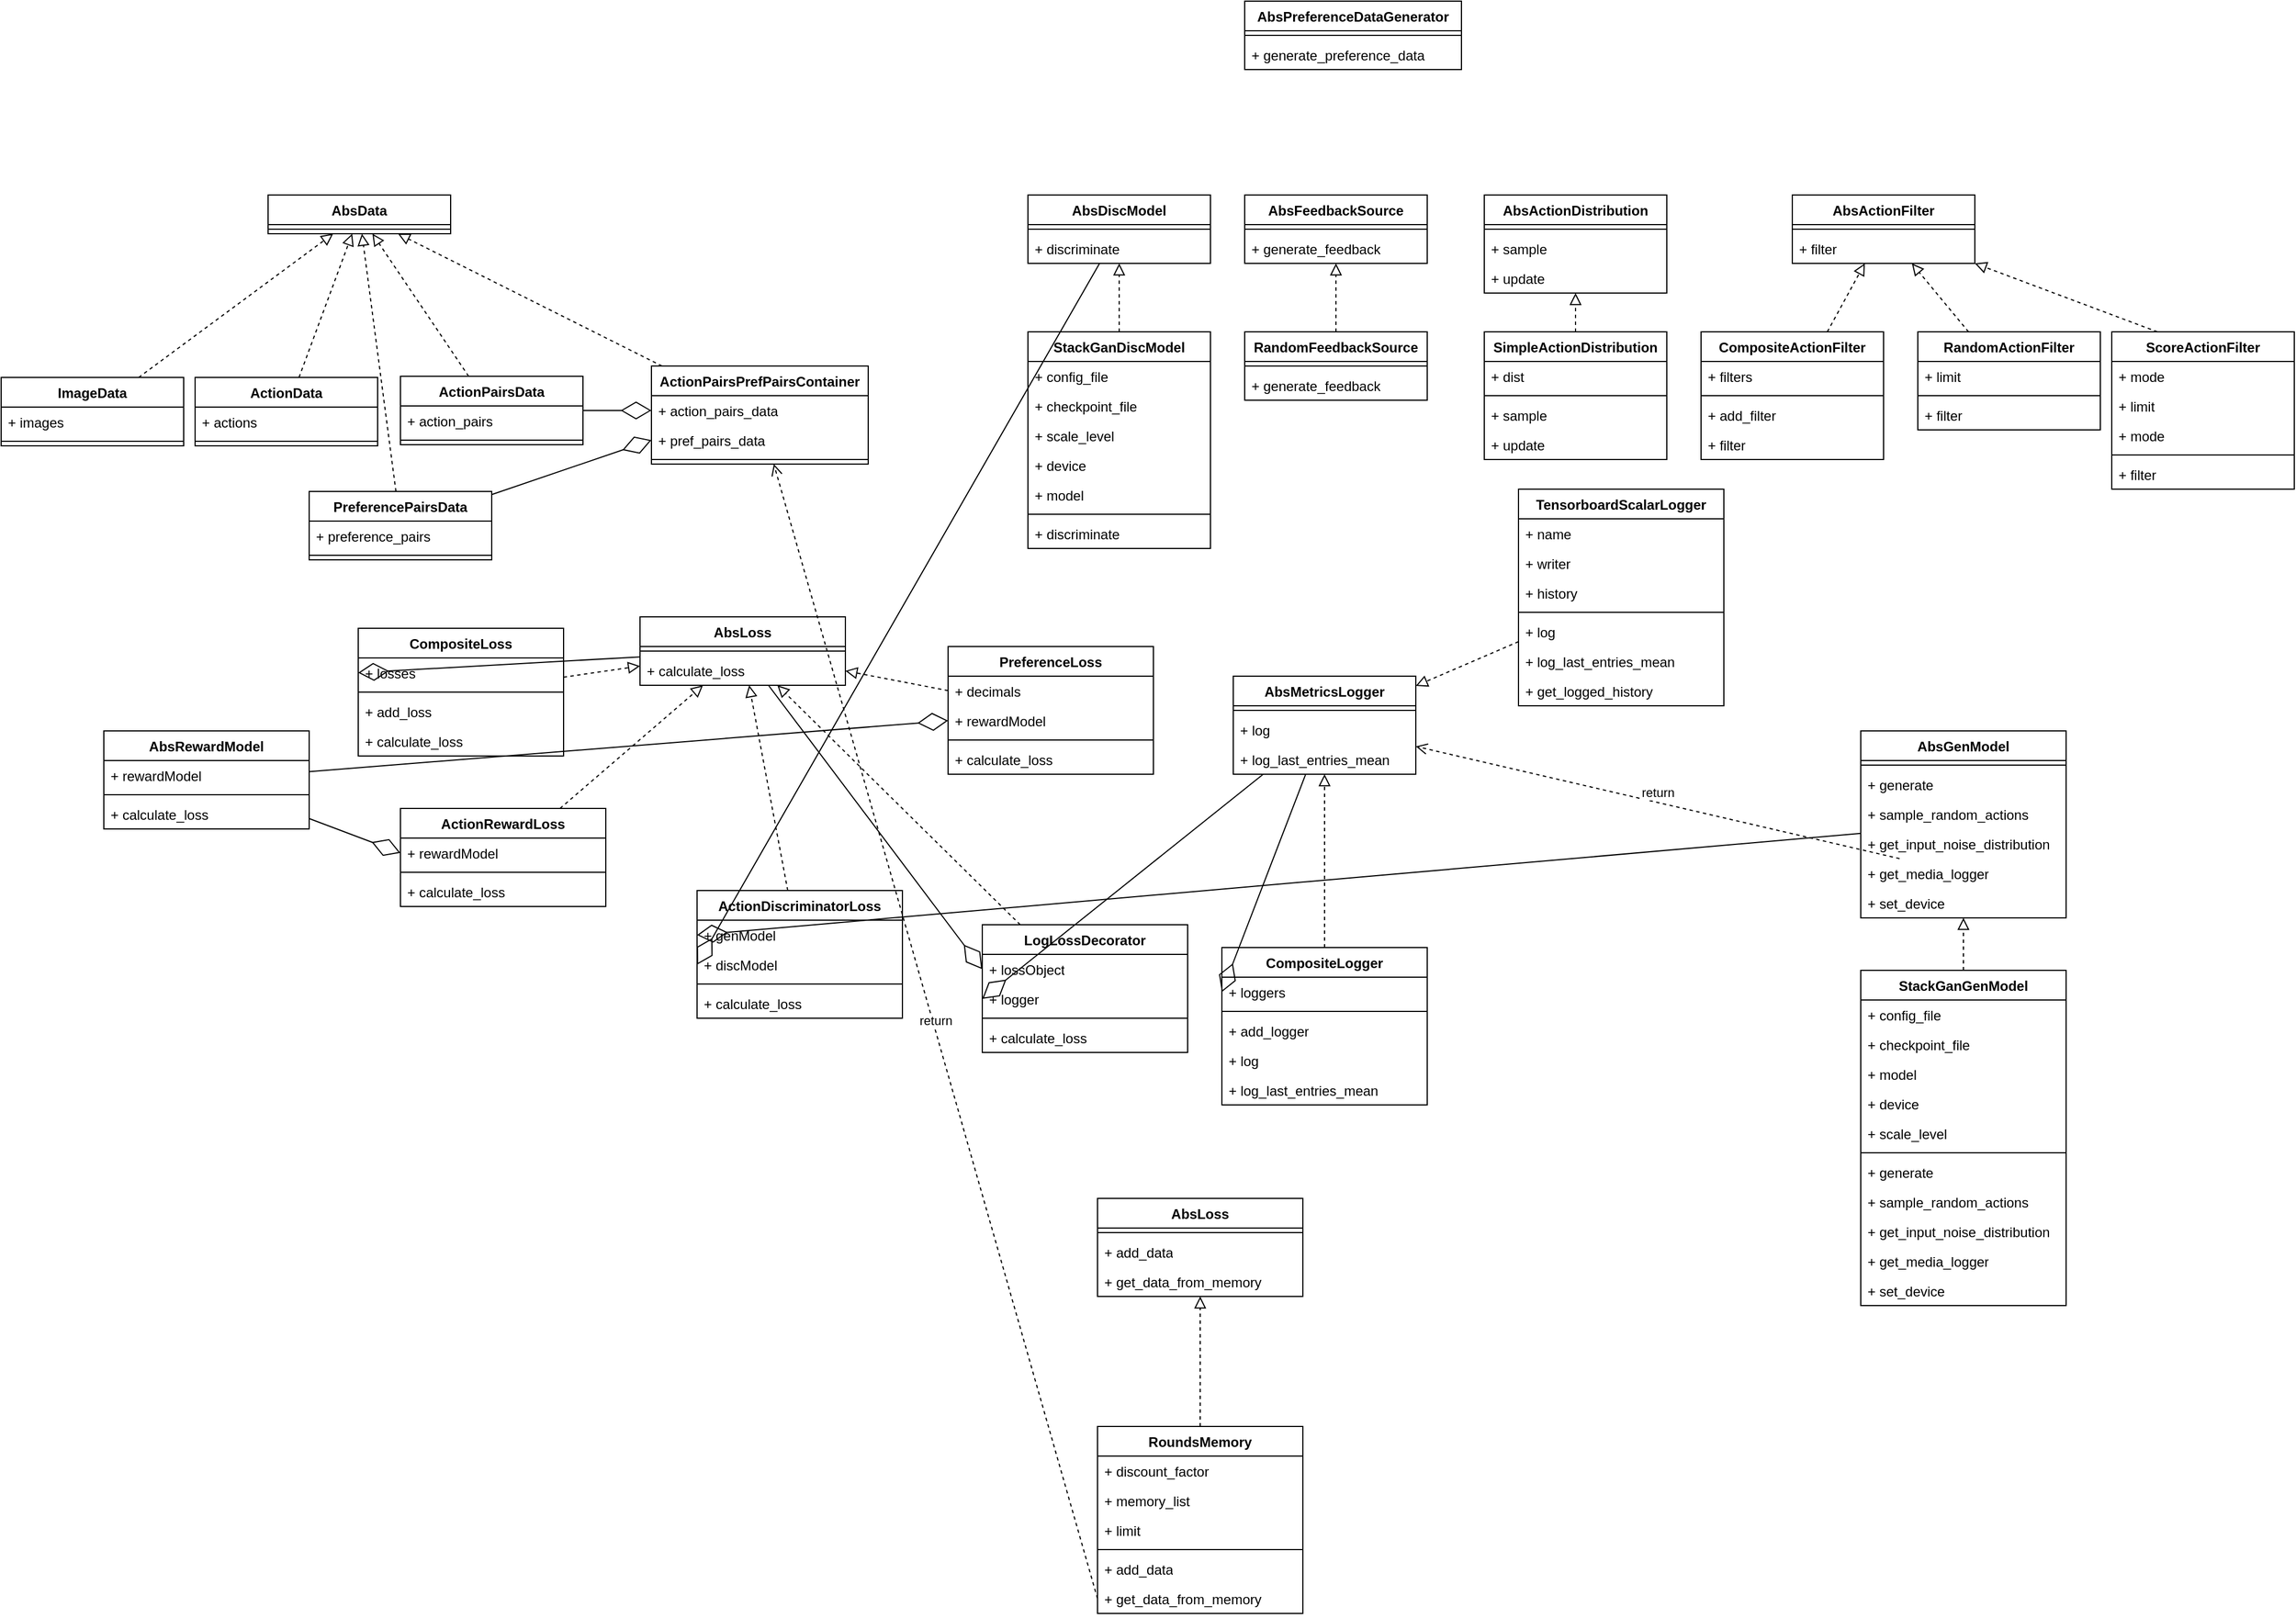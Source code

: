 <mxfile version="22.0.3" type="device">
  <diagram id="C5RBs43oDa-KdzZeNtuy" name="Page-1">
    <mxGraphModel dx="1381" dy="815" grid="1" gridSize="10" guides="1" tooltips="1" connect="1" arrows="1" fold="1" page="1" pageScale="1" pageWidth="827" pageHeight="1169" math="0" shadow="0">
      <root>
        <mxCell id="WIyWlLk6GJQsqaUBKTNV-0" />
        <mxCell id="WIyWlLk6GJQsqaUBKTNV-1" parent="WIyWlLk6GJQsqaUBKTNV-0" />
        <mxCell id="Gzsf5MgbfDvUHmPUTWWB-0" value="AbsActionDistribution" style="swimlane;fontStyle=1;align=center;verticalAlign=top;childLayout=stackLayout;horizontal=1;startSize=26;horizontalStack=0;resizeParent=1;resizeParentMax=0;resizeLast=0;collapsible=1;marginBottom=0;whiteSpace=wrap;html=1;" parent="WIyWlLk6GJQsqaUBKTNV-1" vertex="1">
          <mxGeometry x="1400" y="210" width="160" height="86" as="geometry" />
        </mxCell>
        <mxCell id="Gzsf5MgbfDvUHmPUTWWB-2" value="" style="line;strokeWidth=1;fillColor=none;align=left;verticalAlign=middle;spacingTop=-1;spacingLeft=3;spacingRight=3;rotatable=0;labelPosition=right;points=[];portConstraint=eastwest;strokeColor=inherit;" parent="Gzsf5MgbfDvUHmPUTWWB-0" vertex="1">
          <mxGeometry y="26" width="160" height="8" as="geometry" />
        </mxCell>
        <mxCell id="Gzsf5MgbfDvUHmPUTWWB-3" value="+&amp;nbsp;sample" style="text;strokeColor=none;fillColor=none;align=left;verticalAlign=top;spacingLeft=4;spacingRight=4;overflow=hidden;rotatable=0;points=[[0,0.5],[1,0.5]];portConstraint=eastwest;whiteSpace=wrap;html=1;" parent="Gzsf5MgbfDvUHmPUTWWB-0" vertex="1">
          <mxGeometry y="34" width="160" height="26" as="geometry" />
        </mxCell>
        <mxCell id="Gzsf5MgbfDvUHmPUTWWB-4" value="+ update" style="text;strokeColor=none;fillColor=none;align=left;verticalAlign=top;spacingLeft=4;spacingRight=4;overflow=hidden;rotatable=0;points=[[0,0.5],[1,0.5]];portConstraint=eastwest;whiteSpace=wrap;html=1;" parent="Gzsf5MgbfDvUHmPUTWWB-0" vertex="1">
          <mxGeometry y="60" width="160" height="26" as="geometry" />
        </mxCell>
        <mxCell id="Gzsf5MgbfDvUHmPUTWWB-5" value="SimpleActionDistribution" style="swimlane;fontStyle=1;align=center;verticalAlign=top;childLayout=stackLayout;horizontal=1;startSize=26;horizontalStack=0;resizeParent=1;resizeParentMax=0;resizeLast=0;collapsible=1;marginBottom=0;whiteSpace=wrap;html=1;" parent="WIyWlLk6GJQsqaUBKTNV-1" vertex="1">
          <mxGeometry x="1400" y="330" width="160" height="112" as="geometry">
            <mxRectangle x="150" y="230" width="170" height="30" as="alternateBounds" />
          </mxGeometry>
        </mxCell>
        <mxCell id="Gzsf5MgbfDvUHmPUTWWB-11" value="+&amp;nbsp;dist" style="text;strokeColor=none;fillColor=none;align=left;verticalAlign=top;spacingLeft=4;spacingRight=4;overflow=hidden;rotatable=0;points=[[0,0.5],[1,0.5]];portConstraint=eastwest;whiteSpace=wrap;html=1;" parent="Gzsf5MgbfDvUHmPUTWWB-5" vertex="1">
          <mxGeometry y="26" width="160" height="26" as="geometry" />
        </mxCell>
        <mxCell id="Gzsf5MgbfDvUHmPUTWWB-6" value="" style="line;strokeWidth=1;fillColor=none;align=left;verticalAlign=middle;spacingTop=-1;spacingLeft=3;spacingRight=3;rotatable=0;labelPosition=right;points=[];portConstraint=eastwest;strokeColor=inherit;" parent="Gzsf5MgbfDvUHmPUTWWB-5" vertex="1">
          <mxGeometry y="52" width="160" height="8" as="geometry" />
        </mxCell>
        <mxCell id="Gzsf5MgbfDvUHmPUTWWB-7" value="+&amp;nbsp;sample" style="text;strokeColor=none;fillColor=none;align=left;verticalAlign=top;spacingLeft=4;spacingRight=4;overflow=hidden;rotatable=0;points=[[0,0.5],[1,0.5]];portConstraint=eastwest;whiteSpace=wrap;html=1;" parent="Gzsf5MgbfDvUHmPUTWWB-5" vertex="1">
          <mxGeometry y="60" width="160" height="26" as="geometry" />
        </mxCell>
        <mxCell id="Gzsf5MgbfDvUHmPUTWWB-8" value="+ update" style="text;strokeColor=none;fillColor=none;align=left;verticalAlign=top;spacingLeft=4;spacingRight=4;overflow=hidden;rotatable=0;points=[[0,0.5],[1,0.5]];portConstraint=eastwest;whiteSpace=wrap;html=1;" parent="Gzsf5MgbfDvUHmPUTWWB-5" vertex="1">
          <mxGeometry y="86" width="160" height="26" as="geometry" />
        </mxCell>
        <mxCell id="Gzsf5MgbfDvUHmPUTWWB-14" value="" style="endArrow=block;startArrow=none;endFill=0;startFill=0;endSize=8;html=1;verticalAlign=bottom;dashed=1;labelBackgroundColor=none;rounded=0;" parent="WIyWlLk6GJQsqaUBKTNV-1" source="Gzsf5MgbfDvUHmPUTWWB-5" target="Gzsf5MgbfDvUHmPUTWWB-0" edge="1">
          <mxGeometry width="160" relative="1" as="geometry">
            <mxPoint x="1590" y="470" as="sourcePoint" />
            <mxPoint x="1750" y="470" as="targetPoint" />
          </mxGeometry>
        </mxCell>
        <mxCell id="Gzsf5MgbfDvUHmPUTWWB-15" value="AbsData" style="swimlane;fontStyle=1;align=center;verticalAlign=top;childLayout=stackLayout;horizontal=1;startSize=26;horizontalStack=0;resizeParent=1;resizeParentMax=0;resizeLast=0;collapsible=1;marginBottom=0;whiteSpace=wrap;html=1;" parent="WIyWlLk6GJQsqaUBKTNV-1" vertex="1">
          <mxGeometry x="334" y="210" width="160" height="34" as="geometry" />
        </mxCell>
        <mxCell id="Gzsf5MgbfDvUHmPUTWWB-16" value="" style="line;strokeWidth=1;fillColor=none;align=left;verticalAlign=middle;spacingTop=-1;spacingLeft=3;spacingRight=3;rotatable=0;labelPosition=right;points=[];portConstraint=eastwest;strokeColor=inherit;" parent="Gzsf5MgbfDvUHmPUTWWB-15" vertex="1">
          <mxGeometry y="26" width="160" height="8" as="geometry" />
        </mxCell>
        <mxCell id="Gzsf5MgbfDvUHmPUTWWB-19" value="ActionData" style="swimlane;fontStyle=1;align=center;verticalAlign=top;childLayout=stackLayout;horizontal=1;startSize=26;horizontalStack=0;resizeParent=1;resizeParentMax=0;resizeLast=0;collapsible=1;marginBottom=0;whiteSpace=wrap;html=1;" parent="WIyWlLk6GJQsqaUBKTNV-1" vertex="1">
          <mxGeometry x="270" y="370" width="160" height="60" as="geometry" />
        </mxCell>
        <mxCell id="Gzsf5MgbfDvUHmPUTWWB-20" value="+ actions" style="text;strokeColor=none;fillColor=none;align=left;verticalAlign=top;spacingLeft=4;spacingRight=4;overflow=hidden;rotatable=0;points=[[0,0.5],[1,0.5]];portConstraint=eastwest;whiteSpace=wrap;html=1;" parent="Gzsf5MgbfDvUHmPUTWWB-19" vertex="1">
          <mxGeometry y="26" width="160" height="26" as="geometry" />
        </mxCell>
        <mxCell id="Gzsf5MgbfDvUHmPUTWWB-21" value="" style="line;strokeWidth=1;fillColor=none;align=left;verticalAlign=middle;spacingTop=-1;spacingLeft=3;spacingRight=3;rotatable=0;labelPosition=right;points=[];portConstraint=eastwest;strokeColor=inherit;" parent="Gzsf5MgbfDvUHmPUTWWB-19" vertex="1">
          <mxGeometry y="52" width="160" height="8" as="geometry" />
        </mxCell>
        <mxCell id="Gzsf5MgbfDvUHmPUTWWB-23" value="" style="endArrow=block;startArrow=none;endFill=0;startFill=0;endSize=8;html=1;verticalAlign=bottom;dashed=1;labelBackgroundColor=none;rounded=0;" parent="WIyWlLk6GJQsqaUBKTNV-1" source="Gzsf5MgbfDvUHmPUTWWB-19" target="Gzsf5MgbfDvUHmPUTWWB-15" edge="1">
          <mxGeometry width="160" relative="1" as="geometry">
            <mxPoint x="330" y="320" as="sourcePoint" />
            <mxPoint x="490" y="320" as="targetPoint" />
          </mxGeometry>
        </mxCell>
        <mxCell id="Gzsf5MgbfDvUHmPUTWWB-27" value="" style="endArrow=block;startArrow=none;endFill=0;startFill=0;endSize=8;html=1;verticalAlign=bottom;dashed=1;labelBackgroundColor=none;rounded=0;" parent="WIyWlLk6GJQsqaUBKTNV-1" source="Gzsf5MgbfDvUHmPUTWWB-24" target="Gzsf5MgbfDvUHmPUTWWB-15" edge="1">
          <mxGeometry width="160" relative="1" as="geometry">
            <mxPoint x="371" y="380" as="sourcePoint" />
            <mxPoint x="418" y="254" as="targetPoint" />
          </mxGeometry>
        </mxCell>
        <mxCell id="Gzsf5MgbfDvUHmPUTWWB-28" value="ActionPairsPrefPairsContainer" style="swimlane;fontStyle=1;align=center;verticalAlign=top;childLayout=stackLayout;horizontal=1;startSize=26;horizontalStack=0;resizeParent=1;resizeParentMax=0;resizeLast=0;collapsible=1;marginBottom=0;whiteSpace=wrap;html=1;" parent="WIyWlLk6GJQsqaUBKTNV-1" vertex="1">
          <mxGeometry x="670" y="360" width="190" height="86" as="geometry" />
        </mxCell>
        <mxCell id="Gzsf5MgbfDvUHmPUTWWB-31" value="+&amp;nbsp;action_pairs_data" style="text;strokeColor=none;fillColor=none;align=left;verticalAlign=top;spacingLeft=4;spacingRight=4;overflow=hidden;rotatable=0;points=[[0,0.5],[1,0.5]];portConstraint=eastwest;whiteSpace=wrap;html=1;" parent="Gzsf5MgbfDvUHmPUTWWB-28" vertex="1">
          <mxGeometry y="26" width="190" height="26" as="geometry" />
        </mxCell>
        <mxCell id="Gzsf5MgbfDvUHmPUTWWB-29" value="+&amp;nbsp;pref_pairs_data" style="text;strokeColor=none;fillColor=none;align=left;verticalAlign=top;spacingLeft=4;spacingRight=4;overflow=hidden;rotatable=0;points=[[0,0.5],[1,0.5]];portConstraint=eastwest;whiteSpace=wrap;html=1;" parent="Gzsf5MgbfDvUHmPUTWWB-28" vertex="1">
          <mxGeometry y="52" width="190" height="26" as="geometry" />
        </mxCell>
        <mxCell id="Gzsf5MgbfDvUHmPUTWWB-30" value="" style="line;strokeWidth=1;fillColor=none;align=left;verticalAlign=middle;spacingTop=-1;spacingLeft=3;spacingRight=3;rotatable=0;labelPosition=right;points=[];portConstraint=eastwest;strokeColor=inherit;" parent="Gzsf5MgbfDvUHmPUTWWB-28" vertex="1">
          <mxGeometry y="78" width="190" height="8" as="geometry" />
        </mxCell>
        <mxCell id="Gzsf5MgbfDvUHmPUTWWB-34" value="" style="endArrow=diamondThin;endFill=0;endSize=24;html=1;rounded=0;" parent="WIyWlLk6GJQsqaUBKTNV-1" source="Gzsf5MgbfDvUHmPUTWWB-24" target="Gzsf5MgbfDvUHmPUTWWB-31" edge="1">
          <mxGeometry width="160" relative="1" as="geometry">
            <mxPoint x="420" y="575" as="sourcePoint" />
            <mxPoint x="580" y="575" as="targetPoint" />
          </mxGeometry>
        </mxCell>
        <mxCell id="Gzsf5MgbfDvUHmPUTWWB-35" value="" style="endArrow=block;startArrow=none;endFill=0;startFill=0;endSize=8;html=1;verticalAlign=bottom;dashed=1;labelBackgroundColor=none;rounded=0;" parent="WIyWlLk6GJQsqaUBKTNV-1" source="Gzsf5MgbfDvUHmPUTWWB-28" target="Gzsf5MgbfDvUHmPUTWWB-15" edge="1">
          <mxGeometry width="160" relative="1" as="geometry">
            <mxPoint x="512" y="380" as="sourcePoint" />
            <mxPoint x="434" y="254" as="targetPoint" />
          </mxGeometry>
        </mxCell>
        <mxCell id="Gzsf5MgbfDvUHmPUTWWB-36" value="PreferencePairsData" style="swimlane;fontStyle=1;align=center;verticalAlign=top;childLayout=stackLayout;horizontal=1;startSize=26;horizontalStack=0;resizeParent=1;resizeParentMax=0;resizeLast=0;collapsible=1;marginBottom=0;whiteSpace=wrap;html=1;" parent="WIyWlLk6GJQsqaUBKTNV-1" vertex="1">
          <mxGeometry x="370" y="470" width="160" height="60" as="geometry" />
        </mxCell>
        <mxCell id="Gzsf5MgbfDvUHmPUTWWB-37" value="+&amp;nbsp;preference_pairs" style="text;strokeColor=none;fillColor=none;align=left;verticalAlign=top;spacingLeft=4;spacingRight=4;overflow=hidden;rotatable=0;points=[[0,0.5],[1,0.5]];portConstraint=eastwest;whiteSpace=wrap;html=1;" parent="Gzsf5MgbfDvUHmPUTWWB-36" vertex="1">
          <mxGeometry y="26" width="160" height="26" as="geometry" />
        </mxCell>
        <mxCell id="Gzsf5MgbfDvUHmPUTWWB-38" value="" style="line;strokeWidth=1;fillColor=none;align=left;verticalAlign=middle;spacingTop=-1;spacingLeft=3;spacingRight=3;rotatable=0;labelPosition=right;points=[];portConstraint=eastwest;strokeColor=inherit;" parent="Gzsf5MgbfDvUHmPUTWWB-36" vertex="1">
          <mxGeometry y="52" width="160" height="8" as="geometry" />
        </mxCell>
        <mxCell id="Gzsf5MgbfDvUHmPUTWWB-39" value="" style="endArrow=block;startArrow=none;endFill=0;startFill=0;endSize=8;html=1;verticalAlign=bottom;dashed=1;labelBackgroundColor=none;rounded=0;" parent="WIyWlLk6GJQsqaUBKTNV-1" source="Gzsf5MgbfDvUHmPUTWWB-36" target="Gzsf5MgbfDvUHmPUTWWB-15" edge="1">
          <mxGeometry width="160" relative="1" as="geometry">
            <mxPoint x="512" y="380" as="sourcePoint" />
            <mxPoint x="434" y="254" as="targetPoint" />
          </mxGeometry>
        </mxCell>
        <mxCell id="Gzsf5MgbfDvUHmPUTWWB-24" value="ActionPairsData" style="swimlane;fontStyle=1;align=center;verticalAlign=top;childLayout=stackLayout;horizontal=1;startSize=26;horizontalStack=0;resizeParent=1;resizeParentMax=0;resizeLast=0;collapsible=1;marginBottom=0;whiteSpace=wrap;html=1;" parent="WIyWlLk6GJQsqaUBKTNV-1" vertex="1">
          <mxGeometry x="450" y="369" width="160" height="60" as="geometry" />
        </mxCell>
        <mxCell id="Gzsf5MgbfDvUHmPUTWWB-25" value="+&amp;nbsp;action_pairs" style="text;strokeColor=none;fillColor=none;align=left;verticalAlign=top;spacingLeft=4;spacingRight=4;overflow=hidden;rotatable=0;points=[[0,0.5],[1,0.5]];portConstraint=eastwest;whiteSpace=wrap;html=1;" parent="Gzsf5MgbfDvUHmPUTWWB-24" vertex="1">
          <mxGeometry y="26" width="160" height="26" as="geometry" />
        </mxCell>
        <mxCell id="Gzsf5MgbfDvUHmPUTWWB-26" value="" style="line;strokeWidth=1;fillColor=none;align=left;verticalAlign=middle;spacingTop=-1;spacingLeft=3;spacingRight=3;rotatable=0;labelPosition=right;points=[];portConstraint=eastwest;strokeColor=inherit;" parent="Gzsf5MgbfDvUHmPUTWWB-24" vertex="1">
          <mxGeometry y="52" width="160" height="8" as="geometry" />
        </mxCell>
        <mxCell id="Gzsf5MgbfDvUHmPUTWWB-40" value="" style="endArrow=diamondThin;endFill=0;endSize=24;html=1;rounded=0;entryX=0;entryY=0.5;entryDx=0;entryDy=0;" parent="WIyWlLk6GJQsqaUBKTNV-1" source="Gzsf5MgbfDvUHmPUTWWB-36" target="Gzsf5MgbfDvUHmPUTWWB-29" edge="1">
          <mxGeometry width="160" relative="1" as="geometry">
            <mxPoint x="610" y="410" as="sourcePoint" />
            <mxPoint x="680" y="409" as="targetPoint" />
          </mxGeometry>
        </mxCell>
        <mxCell id="Gzsf5MgbfDvUHmPUTWWB-41" value="ImageData" style="swimlane;fontStyle=1;align=center;verticalAlign=top;childLayout=stackLayout;horizontal=1;startSize=26;horizontalStack=0;resizeParent=1;resizeParentMax=0;resizeLast=0;collapsible=1;marginBottom=0;whiteSpace=wrap;html=1;" parent="WIyWlLk6GJQsqaUBKTNV-1" vertex="1">
          <mxGeometry x="100" y="370" width="160" height="60" as="geometry" />
        </mxCell>
        <mxCell id="Gzsf5MgbfDvUHmPUTWWB-42" value="+&amp;nbsp;images" style="text;strokeColor=none;fillColor=none;align=left;verticalAlign=top;spacingLeft=4;spacingRight=4;overflow=hidden;rotatable=0;points=[[0,0.5],[1,0.5]];portConstraint=eastwest;whiteSpace=wrap;html=1;" parent="Gzsf5MgbfDvUHmPUTWWB-41" vertex="1">
          <mxGeometry y="26" width="160" height="26" as="geometry" />
        </mxCell>
        <mxCell id="Gzsf5MgbfDvUHmPUTWWB-43" value="" style="line;strokeWidth=1;fillColor=none;align=left;verticalAlign=middle;spacingTop=-1;spacingLeft=3;spacingRight=3;rotatable=0;labelPosition=right;points=[];portConstraint=eastwest;strokeColor=inherit;" parent="Gzsf5MgbfDvUHmPUTWWB-41" vertex="1">
          <mxGeometry y="52" width="160" height="8" as="geometry" />
        </mxCell>
        <mxCell id="Gzsf5MgbfDvUHmPUTWWB-44" value="" style="endArrow=block;startArrow=none;endFill=0;startFill=0;endSize=8;html=1;verticalAlign=bottom;dashed=1;labelBackgroundColor=none;rounded=0;" parent="WIyWlLk6GJQsqaUBKTNV-1" source="Gzsf5MgbfDvUHmPUTWWB-41" target="Gzsf5MgbfDvUHmPUTWWB-15" edge="1">
          <mxGeometry width="160" relative="1" as="geometry">
            <mxPoint x="371" y="380" as="sourcePoint" />
            <mxPoint x="418" y="254" as="targetPoint" />
          </mxGeometry>
        </mxCell>
        <mxCell id="Gzsf5MgbfDvUHmPUTWWB-45" value="AbsDiscModel" style="swimlane;fontStyle=1;align=center;verticalAlign=top;childLayout=stackLayout;horizontal=1;startSize=26;horizontalStack=0;resizeParent=1;resizeParentMax=0;resizeLast=0;collapsible=1;marginBottom=0;whiteSpace=wrap;html=1;" parent="WIyWlLk6GJQsqaUBKTNV-1" vertex="1">
          <mxGeometry x="1000" y="210" width="160" height="60" as="geometry" />
        </mxCell>
        <mxCell id="Gzsf5MgbfDvUHmPUTWWB-47" value="" style="line;strokeWidth=1;fillColor=none;align=left;verticalAlign=middle;spacingTop=-1;spacingLeft=3;spacingRight=3;rotatable=0;labelPosition=right;points=[];portConstraint=eastwest;strokeColor=inherit;" parent="Gzsf5MgbfDvUHmPUTWWB-45" vertex="1">
          <mxGeometry y="26" width="160" height="8" as="geometry" />
        </mxCell>
        <mxCell id="Gzsf5MgbfDvUHmPUTWWB-48" value="+&amp;nbsp;discriminate" style="text;strokeColor=none;fillColor=none;align=left;verticalAlign=top;spacingLeft=4;spacingRight=4;overflow=hidden;rotatable=0;points=[[0,0.5],[1,0.5]];portConstraint=eastwest;whiteSpace=wrap;html=1;" parent="Gzsf5MgbfDvUHmPUTWWB-45" vertex="1">
          <mxGeometry y="34" width="160" height="26" as="geometry" />
        </mxCell>
        <mxCell id="Gzsf5MgbfDvUHmPUTWWB-49" value="StackGanDiscModel" style="swimlane;fontStyle=1;align=center;verticalAlign=top;childLayout=stackLayout;horizontal=1;startSize=26;horizontalStack=0;resizeParent=1;resizeParentMax=0;resizeLast=0;collapsible=1;marginBottom=0;whiteSpace=wrap;html=1;" parent="WIyWlLk6GJQsqaUBKTNV-1" vertex="1">
          <mxGeometry x="1000" y="330" width="160" height="190" as="geometry" />
        </mxCell>
        <mxCell id="Gzsf5MgbfDvUHmPUTWWB-50" value="+&amp;nbsp;config_file" style="text;strokeColor=none;fillColor=none;align=left;verticalAlign=top;spacingLeft=4;spacingRight=4;overflow=hidden;rotatable=0;points=[[0,0.5],[1,0.5]];portConstraint=eastwest;whiteSpace=wrap;html=1;" parent="Gzsf5MgbfDvUHmPUTWWB-49" vertex="1">
          <mxGeometry y="26" width="160" height="26" as="geometry" />
        </mxCell>
        <mxCell id="Gzsf5MgbfDvUHmPUTWWB-54" value="+&amp;nbsp;checkpoint_file" style="text;strokeColor=none;fillColor=none;align=left;verticalAlign=top;spacingLeft=4;spacingRight=4;overflow=hidden;rotatable=0;points=[[0,0.5],[1,0.5]];portConstraint=eastwest;whiteSpace=wrap;html=1;" parent="Gzsf5MgbfDvUHmPUTWWB-49" vertex="1">
          <mxGeometry y="52" width="160" height="26" as="geometry" />
        </mxCell>
        <mxCell id="Gzsf5MgbfDvUHmPUTWWB-53" value="+&amp;nbsp;scale_level" style="text;strokeColor=none;fillColor=none;align=left;verticalAlign=top;spacingLeft=4;spacingRight=4;overflow=hidden;rotatable=0;points=[[0,0.5],[1,0.5]];portConstraint=eastwest;whiteSpace=wrap;html=1;" parent="Gzsf5MgbfDvUHmPUTWWB-49" vertex="1">
          <mxGeometry y="78" width="160" height="26" as="geometry" />
        </mxCell>
        <mxCell id="Gzsf5MgbfDvUHmPUTWWB-55" value="+&amp;nbsp;device" style="text;strokeColor=none;fillColor=none;align=left;verticalAlign=top;spacingLeft=4;spacingRight=4;overflow=hidden;rotatable=0;points=[[0,0.5],[1,0.5]];portConstraint=eastwest;whiteSpace=wrap;html=1;" parent="Gzsf5MgbfDvUHmPUTWWB-49" vertex="1">
          <mxGeometry y="104" width="160" height="26" as="geometry" />
        </mxCell>
        <mxCell id="Gzsf5MgbfDvUHmPUTWWB-56" value="+&amp;nbsp;model" style="text;strokeColor=none;fillColor=none;align=left;verticalAlign=top;spacingLeft=4;spacingRight=4;overflow=hidden;rotatable=0;points=[[0,0.5],[1,0.5]];portConstraint=eastwest;whiteSpace=wrap;html=1;" parent="Gzsf5MgbfDvUHmPUTWWB-49" vertex="1">
          <mxGeometry y="130" width="160" height="26" as="geometry" />
        </mxCell>
        <mxCell id="Gzsf5MgbfDvUHmPUTWWB-51" value="" style="line;strokeWidth=1;fillColor=none;align=left;verticalAlign=middle;spacingTop=-1;spacingLeft=3;spacingRight=3;rotatable=0;labelPosition=right;points=[];portConstraint=eastwest;strokeColor=inherit;" parent="Gzsf5MgbfDvUHmPUTWWB-49" vertex="1">
          <mxGeometry y="156" width="160" height="8" as="geometry" />
        </mxCell>
        <mxCell id="Gzsf5MgbfDvUHmPUTWWB-52" value="+&amp;nbsp;discriminate" style="text;strokeColor=none;fillColor=none;align=left;verticalAlign=top;spacingLeft=4;spacingRight=4;overflow=hidden;rotatable=0;points=[[0,0.5],[1,0.5]];portConstraint=eastwest;whiteSpace=wrap;html=1;" parent="Gzsf5MgbfDvUHmPUTWWB-49" vertex="1">
          <mxGeometry y="164" width="160" height="26" as="geometry" />
        </mxCell>
        <mxCell id="Gzsf5MgbfDvUHmPUTWWB-57" value="" style="endArrow=block;startArrow=none;endFill=0;startFill=0;endSize=8;html=1;verticalAlign=bottom;dashed=1;labelBackgroundColor=none;rounded=0;" parent="WIyWlLk6GJQsqaUBKTNV-1" source="Gzsf5MgbfDvUHmPUTWWB-49" target="Gzsf5MgbfDvUHmPUTWWB-45" edge="1">
          <mxGeometry width="160" relative="1" as="geometry">
            <mxPoint x="699" y="370" as="sourcePoint" />
            <mxPoint x="468" y="254" as="targetPoint" />
          </mxGeometry>
        </mxCell>
        <mxCell id="Gzsf5MgbfDvUHmPUTWWB-58" value="AbsFeedbackSource" style="swimlane;fontStyle=1;align=center;verticalAlign=top;childLayout=stackLayout;horizontal=1;startSize=26;horizontalStack=0;resizeParent=1;resizeParentMax=0;resizeLast=0;collapsible=1;marginBottom=0;whiteSpace=wrap;html=1;" parent="WIyWlLk6GJQsqaUBKTNV-1" vertex="1">
          <mxGeometry x="1190" y="210" width="160" height="60" as="geometry" />
        </mxCell>
        <mxCell id="Gzsf5MgbfDvUHmPUTWWB-59" value="" style="line;strokeWidth=1;fillColor=none;align=left;verticalAlign=middle;spacingTop=-1;spacingLeft=3;spacingRight=3;rotatable=0;labelPosition=right;points=[];portConstraint=eastwest;strokeColor=inherit;" parent="Gzsf5MgbfDvUHmPUTWWB-58" vertex="1">
          <mxGeometry y="26" width="160" height="8" as="geometry" />
        </mxCell>
        <mxCell id="Gzsf5MgbfDvUHmPUTWWB-60" value="+&amp;nbsp;generate_feedback" style="text;strokeColor=none;fillColor=none;align=left;verticalAlign=top;spacingLeft=4;spacingRight=4;overflow=hidden;rotatable=0;points=[[0,0.5],[1,0.5]];portConstraint=eastwest;whiteSpace=wrap;html=1;" parent="Gzsf5MgbfDvUHmPUTWWB-58" vertex="1">
          <mxGeometry y="34" width="160" height="26" as="geometry" />
        </mxCell>
        <mxCell id="Gzsf5MgbfDvUHmPUTWWB-62" value="RandomFeedbackSource" style="swimlane;fontStyle=1;align=center;verticalAlign=top;childLayout=stackLayout;horizontal=1;startSize=26;horizontalStack=0;resizeParent=1;resizeParentMax=0;resizeLast=0;collapsible=1;marginBottom=0;whiteSpace=wrap;html=1;" parent="WIyWlLk6GJQsqaUBKTNV-1" vertex="1">
          <mxGeometry x="1190" y="330" width="160" height="60" as="geometry" />
        </mxCell>
        <mxCell id="Gzsf5MgbfDvUHmPUTWWB-64" value="" style="line;strokeWidth=1;fillColor=none;align=left;verticalAlign=middle;spacingTop=-1;spacingLeft=3;spacingRight=3;rotatable=0;labelPosition=right;points=[];portConstraint=eastwest;strokeColor=inherit;" parent="Gzsf5MgbfDvUHmPUTWWB-62" vertex="1">
          <mxGeometry y="26" width="160" height="8" as="geometry" />
        </mxCell>
        <mxCell id="Gzsf5MgbfDvUHmPUTWWB-65" value="+&amp;nbsp;generate_feedback" style="text;strokeColor=none;fillColor=none;align=left;verticalAlign=top;spacingLeft=4;spacingRight=4;overflow=hidden;rotatable=0;points=[[0,0.5],[1,0.5]];portConstraint=eastwest;whiteSpace=wrap;html=1;" parent="Gzsf5MgbfDvUHmPUTWWB-62" vertex="1">
          <mxGeometry y="34" width="160" height="26" as="geometry" />
        </mxCell>
        <mxCell id="Gzsf5MgbfDvUHmPUTWWB-66" value="" style="endArrow=block;startArrow=none;endFill=0;startFill=0;endSize=8;html=1;verticalAlign=bottom;dashed=1;labelBackgroundColor=none;rounded=0;" parent="WIyWlLk6GJQsqaUBKTNV-1" source="Gzsf5MgbfDvUHmPUTWWB-62" target="Gzsf5MgbfDvUHmPUTWWB-58" edge="1">
          <mxGeometry width="160" relative="1" as="geometry">
            <mxPoint x="1080" y="330" as="sourcePoint" />
            <mxPoint x="1080" y="280" as="targetPoint" />
          </mxGeometry>
        </mxCell>
        <mxCell id="Gzsf5MgbfDvUHmPUTWWB-67" value="AbsActionFilter" style="swimlane;fontStyle=1;align=center;verticalAlign=top;childLayout=stackLayout;horizontal=1;startSize=26;horizontalStack=0;resizeParent=1;resizeParentMax=0;resizeLast=0;collapsible=1;marginBottom=0;whiteSpace=wrap;html=1;" parent="WIyWlLk6GJQsqaUBKTNV-1" vertex="1">
          <mxGeometry x="1670" y="210" width="160" height="60" as="geometry" />
        </mxCell>
        <mxCell id="Gzsf5MgbfDvUHmPUTWWB-68" value="" style="line;strokeWidth=1;fillColor=none;align=left;verticalAlign=middle;spacingTop=-1;spacingLeft=3;spacingRight=3;rotatable=0;labelPosition=right;points=[];portConstraint=eastwest;strokeColor=inherit;" parent="Gzsf5MgbfDvUHmPUTWWB-67" vertex="1">
          <mxGeometry y="26" width="160" height="8" as="geometry" />
        </mxCell>
        <mxCell id="Gzsf5MgbfDvUHmPUTWWB-69" value="+&amp;nbsp;filter" style="text;strokeColor=none;fillColor=none;align=left;verticalAlign=top;spacingLeft=4;spacingRight=4;overflow=hidden;rotatable=0;points=[[0,0.5],[1,0.5]];portConstraint=eastwest;whiteSpace=wrap;html=1;" parent="Gzsf5MgbfDvUHmPUTWWB-67" vertex="1">
          <mxGeometry y="34" width="160" height="26" as="geometry" />
        </mxCell>
        <mxCell id="Gzsf5MgbfDvUHmPUTWWB-71" value="CompositeActionFilter" style="swimlane;fontStyle=1;align=center;verticalAlign=top;childLayout=stackLayout;horizontal=1;startSize=26;horizontalStack=0;resizeParent=1;resizeParentMax=0;resizeLast=0;collapsible=1;marginBottom=0;whiteSpace=wrap;html=1;" parent="WIyWlLk6GJQsqaUBKTNV-1" vertex="1">
          <mxGeometry x="1590" y="330" width="160" height="112" as="geometry" />
        </mxCell>
        <mxCell id="Gzsf5MgbfDvUHmPUTWWB-72" value="+&amp;nbsp;filters" style="text;strokeColor=none;fillColor=none;align=left;verticalAlign=top;spacingLeft=4;spacingRight=4;overflow=hidden;rotatable=0;points=[[0,0.5],[1,0.5]];portConstraint=eastwest;whiteSpace=wrap;html=1;" parent="Gzsf5MgbfDvUHmPUTWWB-71" vertex="1">
          <mxGeometry y="26" width="160" height="26" as="geometry" />
        </mxCell>
        <mxCell id="Gzsf5MgbfDvUHmPUTWWB-73" value="" style="line;strokeWidth=1;fillColor=none;align=left;verticalAlign=middle;spacingTop=-1;spacingLeft=3;spacingRight=3;rotatable=0;labelPosition=right;points=[];portConstraint=eastwest;strokeColor=inherit;" parent="Gzsf5MgbfDvUHmPUTWWB-71" vertex="1">
          <mxGeometry y="52" width="160" height="8" as="geometry" />
        </mxCell>
        <mxCell id="Gzsf5MgbfDvUHmPUTWWB-75" value="+&amp;nbsp;add_filter" style="text;strokeColor=none;fillColor=none;align=left;verticalAlign=top;spacingLeft=4;spacingRight=4;overflow=hidden;rotatable=0;points=[[0,0.5],[1,0.5]];portConstraint=eastwest;whiteSpace=wrap;html=1;" parent="Gzsf5MgbfDvUHmPUTWWB-71" vertex="1">
          <mxGeometry y="60" width="160" height="26" as="geometry" />
        </mxCell>
        <mxCell id="Gzsf5MgbfDvUHmPUTWWB-74" value="+&amp;nbsp;filter" style="text;strokeColor=none;fillColor=none;align=left;verticalAlign=top;spacingLeft=4;spacingRight=4;overflow=hidden;rotatable=0;points=[[0,0.5],[1,0.5]];portConstraint=eastwest;whiteSpace=wrap;html=1;" parent="Gzsf5MgbfDvUHmPUTWWB-71" vertex="1">
          <mxGeometry y="86" width="160" height="26" as="geometry" />
        </mxCell>
        <mxCell id="Gzsf5MgbfDvUHmPUTWWB-76" value="RandomActionFilter" style="swimlane;fontStyle=1;align=center;verticalAlign=top;childLayout=stackLayout;horizontal=1;startSize=26;horizontalStack=0;resizeParent=1;resizeParentMax=0;resizeLast=0;collapsible=1;marginBottom=0;whiteSpace=wrap;html=1;" parent="WIyWlLk6GJQsqaUBKTNV-1" vertex="1">
          <mxGeometry x="1780" y="330" width="160" height="86" as="geometry" />
        </mxCell>
        <mxCell id="Gzsf5MgbfDvUHmPUTWWB-86" value="+&amp;nbsp;limit" style="text;strokeColor=none;fillColor=none;align=left;verticalAlign=top;spacingLeft=4;spacingRight=4;overflow=hidden;rotatable=0;points=[[0,0.5],[1,0.5]];portConstraint=eastwest;whiteSpace=wrap;html=1;" parent="Gzsf5MgbfDvUHmPUTWWB-76" vertex="1">
          <mxGeometry y="26" width="160" height="26" as="geometry" />
        </mxCell>
        <mxCell id="Gzsf5MgbfDvUHmPUTWWB-77" value="" style="line;strokeWidth=1;fillColor=none;align=left;verticalAlign=middle;spacingTop=-1;spacingLeft=3;spacingRight=3;rotatable=0;labelPosition=right;points=[];portConstraint=eastwest;strokeColor=inherit;" parent="Gzsf5MgbfDvUHmPUTWWB-76" vertex="1">
          <mxGeometry y="52" width="160" height="8" as="geometry" />
        </mxCell>
        <mxCell id="Gzsf5MgbfDvUHmPUTWWB-78" value="+&amp;nbsp;filter" style="text;strokeColor=none;fillColor=none;align=left;verticalAlign=top;spacingLeft=4;spacingRight=4;overflow=hidden;rotatable=0;points=[[0,0.5],[1,0.5]];portConstraint=eastwest;whiteSpace=wrap;html=1;" parent="Gzsf5MgbfDvUHmPUTWWB-76" vertex="1">
          <mxGeometry y="60" width="160" height="26" as="geometry" />
        </mxCell>
        <mxCell id="Gzsf5MgbfDvUHmPUTWWB-79" value="" style="endArrow=block;startArrow=none;endFill=0;startFill=0;endSize=8;html=1;verticalAlign=bottom;dashed=1;labelBackgroundColor=none;rounded=0;" parent="WIyWlLk6GJQsqaUBKTNV-1" source="Gzsf5MgbfDvUHmPUTWWB-71" target="Gzsf5MgbfDvUHmPUTWWB-67" edge="1">
          <mxGeometry width="160" relative="1" as="geometry">
            <mxPoint x="1490" y="340" as="sourcePoint" />
            <mxPoint x="1490" y="306" as="targetPoint" />
          </mxGeometry>
        </mxCell>
        <mxCell id="Gzsf5MgbfDvUHmPUTWWB-80" value="" style="endArrow=block;startArrow=none;endFill=0;startFill=0;endSize=8;html=1;verticalAlign=bottom;dashed=1;labelBackgroundColor=none;rounded=0;" parent="WIyWlLk6GJQsqaUBKTNV-1" source="Gzsf5MgbfDvUHmPUTWWB-76" target="Gzsf5MgbfDvUHmPUTWWB-67" edge="1">
          <mxGeometry width="160" relative="1" as="geometry">
            <mxPoint x="1711" y="340" as="sourcePoint" />
            <mxPoint x="1744" y="280" as="targetPoint" />
          </mxGeometry>
        </mxCell>
        <mxCell id="Gzsf5MgbfDvUHmPUTWWB-81" value="ScoreActionFilter" style="swimlane;fontStyle=1;align=center;verticalAlign=top;childLayout=stackLayout;horizontal=1;startSize=26;horizontalStack=0;resizeParent=1;resizeParentMax=0;resizeLast=0;collapsible=1;marginBottom=0;whiteSpace=wrap;html=1;" parent="WIyWlLk6GJQsqaUBKTNV-1" vertex="1">
          <mxGeometry x="1950" y="330" width="160" height="138" as="geometry" />
        </mxCell>
        <mxCell id="Gzsf5MgbfDvUHmPUTWWB-84" value="+&amp;nbsp;mode" style="text;strokeColor=none;fillColor=none;align=left;verticalAlign=top;spacingLeft=4;spacingRight=4;overflow=hidden;rotatable=0;points=[[0,0.5],[1,0.5]];portConstraint=eastwest;whiteSpace=wrap;html=1;" parent="Gzsf5MgbfDvUHmPUTWWB-81" vertex="1">
          <mxGeometry y="26" width="160" height="26" as="geometry" />
        </mxCell>
        <mxCell id="Gzsf5MgbfDvUHmPUTWWB-87" value="+&amp;nbsp;limit" style="text;strokeColor=none;fillColor=none;align=left;verticalAlign=top;spacingLeft=4;spacingRight=4;overflow=hidden;rotatable=0;points=[[0,0.5],[1,0.5]];portConstraint=eastwest;whiteSpace=wrap;html=1;" parent="Gzsf5MgbfDvUHmPUTWWB-81" vertex="1">
          <mxGeometry y="52" width="160" height="26" as="geometry" />
        </mxCell>
        <mxCell id="Gzsf5MgbfDvUHmPUTWWB-85" value="+ mode" style="text;strokeColor=none;fillColor=none;align=left;verticalAlign=top;spacingLeft=4;spacingRight=4;overflow=hidden;rotatable=0;points=[[0,0.5],[1,0.5]];portConstraint=eastwest;whiteSpace=wrap;html=1;" parent="Gzsf5MgbfDvUHmPUTWWB-81" vertex="1">
          <mxGeometry y="78" width="160" height="26" as="geometry" />
        </mxCell>
        <mxCell id="Gzsf5MgbfDvUHmPUTWWB-82" value="" style="line;strokeWidth=1;fillColor=none;align=left;verticalAlign=middle;spacingTop=-1;spacingLeft=3;spacingRight=3;rotatable=0;labelPosition=right;points=[];portConstraint=eastwest;strokeColor=inherit;" parent="Gzsf5MgbfDvUHmPUTWWB-81" vertex="1">
          <mxGeometry y="104" width="160" height="8" as="geometry" />
        </mxCell>
        <mxCell id="Gzsf5MgbfDvUHmPUTWWB-83" value="+&amp;nbsp;filter" style="text;strokeColor=none;fillColor=none;align=left;verticalAlign=top;spacingLeft=4;spacingRight=4;overflow=hidden;rotatable=0;points=[[0,0.5],[1,0.5]];portConstraint=eastwest;whiteSpace=wrap;html=1;" parent="Gzsf5MgbfDvUHmPUTWWB-81" vertex="1">
          <mxGeometry y="112" width="160" height="26" as="geometry" />
        </mxCell>
        <mxCell id="Gzsf5MgbfDvUHmPUTWWB-88" value="" style="endArrow=block;startArrow=none;endFill=0;startFill=0;endSize=8;html=1;verticalAlign=bottom;dashed=1;labelBackgroundColor=none;rounded=0;exitX=0.25;exitY=0;exitDx=0;exitDy=0;" parent="WIyWlLk6GJQsqaUBKTNV-1" source="Gzsf5MgbfDvUHmPUTWWB-81" target="Gzsf5MgbfDvUHmPUTWWB-67" edge="1">
          <mxGeometry width="160" relative="1" as="geometry">
            <mxPoint x="1834" y="340" as="sourcePoint" />
            <mxPoint x="1785" y="280" as="targetPoint" />
          </mxGeometry>
        </mxCell>
        <mxCell id="X_hx1oaPw-TJNX2XA199-0" value="AbsGenModel" style="swimlane;fontStyle=1;align=center;verticalAlign=top;childLayout=stackLayout;horizontal=1;startSize=26;horizontalStack=0;resizeParent=1;resizeParentMax=0;resizeLast=0;collapsible=1;marginBottom=0;whiteSpace=wrap;html=1;" vertex="1" parent="WIyWlLk6GJQsqaUBKTNV-1">
          <mxGeometry x="1730" y="680" width="180" height="164" as="geometry" />
        </mxCell>
        <mxCell id="X_hx1oaPw-TJNX2XA199-2" value="" style="line;strokeWidth=1;fillColor=none;align=left;verticalAlign=middle;spacingTop=-1;spacingLeft=3;spacingRight=3;rotatable=0;labelPosition=right;points=[];portConstraint=eastwest;strokeColor=inherit;" vertex="1" parent="X_hx1oaPw-TJNX2XA199-0">
          <mxGeometry y="26" width="180" height="8" as="geometry" />
        </mxCell>
        <mxCell id="X_hx1oaPw-TJNX2XA199-3" value="+&amp;nbsp;generate" style="text;strokeColor=none;fillColor=none;align=left;verticalAlign=top;spacingLeft=4;spacingRight=4;overflow=hidden;rotatable=0;points=[[0,0.5],[1,0.5]];portConstraint=eastwest;whiteSpace=wrap;html=1;" vertex="1" parent="X_hx1oaPw-TJNX2XA199-0">
          <mxGeometry y="34" width="180" height="26" as="geometry" />
        </mxCell>
        <mxCell id="X_hx1oaPw-TJNX2XA199-5" value="+&amp;nbsp;sample_random_actions" style="text;strokeColor=none;fillColor=none;align=left;verticalAlign=top;spacingLeft=4;spacingRight=4;overflow=hidden;rotatable=0;points=[[0,0.5],[1,0.5]];portConstraint=eastwest;whiteSpace=wrap;html=1;" vertex="1" parent="X_hx1oaPw-TJNX2XA199-0">
          <mxGeometry y="60" width="180" height="26" as="geometry" />
        </mxCell>
        <mxCell id="X_hx1oaPw-TJNX2XA199-6" value="+&amp;nbsp;get_input_noise_distribution" style="text;strokeColor=none;fillColor=none;align=left;verticalAlign=top;spacingLeft=4;spacingRight=4;overflow=hidden;rotatable=0;points=[[0,0.5],[1,0.5]];portConstraint=eastwest;whiteSpace=wrap;html=1;" vertex="1" parent="X_hx1oaPw-TJNX2XA199-0">
          <mxGeometry y="86" width="180" height="26" as="geometry" />
        </mxCell>
        <mxCell id="X_hx1oaPw-TJNX2XA199-7" value="+&amp;nbsp;get_media_logger" style="text;strokeColor=none;fillColor=none;align=left;verticalAlign=top;spacingLeft=4;spacingRight=4;overflow=hidden;rotatable=0;points=[[0,0.5],[1,0.5]];portConstraint=eastwest;whiteSpace=wrap;html=1;" vertex="1" parent="X_hx1oaPw-TJNX2XA199-0">
          <mxGeometry y="112" width="180" height="26" as="geometry" />
        </mxCell>
        <mxCell id="X_hx1oaPw-TJNX2XA199-4" value="+&amp;nbsp;set_device" style="text;strokeColor=none;fillColor=none;align=left;verticalAlign=top;spacingLeft=4;spacingRight=4;overflow=hidden;rotatable=0;points=[[0,0.5],[1,0.5]];portConstraint=eastwest;whiteSpace=wrap;html=1;" vertex="1" parent="X_hx1oaPw-TJNX2XA199-0">
          <mxGeometry y="138" width="180" height="26" as="geometry" />
        </mxCell>
        <mxCell id="X_hx1oaPw-TJNX2XA199-8" value="AbsMetricsLogger" style="swimlane;fontStyle=1;align=center;verticalAlign=top;childLayout=stackLayout;horizontal=1;startSize=26;horizontalStack=0;resizeParent=1;resizeParentMax=0;resizeLast=0;collapsible=1;marginBottom=0;whiteSpace=wrap;html=1;" vertex="1" parent="WIyWlLk6GJQsqaUBKTNV-1">
          <mxGeometry x="1180" y="632" width="160" height="86" as="geometry" />
        </mxCell>
        <mxCell id="X_hx1oaPw-TJNX2XA199-10" value="" style="line;strokeWidth=1;fillColor=none;align=left;verticalAlign=middle;spacingTop=-1;spacingLeft=3;spacingRight=3;rotatable=0;labelPosition=right;points=[];portConstraint=eastwest;strokeColor=inherit;" vertex="1" parent="X_hx1oaPw-TJNX2XA199-8">
          <mxGeometry y="26" width="160" height="8" as="geometry" />
        </mxCell>
        <mxCell id="X_hx1oaPw-TJNX2XA199-11" value="+&amp;nbsp;log" style="text;strokeColor=none;fillColor=none;align=left;verticalAlign=top;spacingLeft=4;spacingRight=4;overflow=hidden;rotatable=0;points=[[0,0.5],[1,0.5]];portConstraint=eastwest;whiteSpace=wrap;html=1;" vertex="1" parent="X_hx1oaPw-TJNX2XA199-8">
          <mxGeometry y="34" width="160" height="26" as="geometry" />
        </mxCell>
        <mxCell id="X_hx1oaPw-TJNX2XA199-12" value="+&amp;nbsp;log_last_entries_mean" style="text;strokeColor=none;fillColor=none;align=left;verticalAlign=top;spacingLeft=4;spacingRight=4;overflow=hidden;rotatable=0;points=[[0,0.5],[1,0.5]];portConstraint=eastwest;whiteSpace=wrap;html=1;" vertex="1" parent="X_hx1oaPw-TJNX2XA199-8">
          <mxGeometry y="60" width="160" height="26" as="geometry" />
        </mxCell>
        <mxCell id="X_hx1oaPw-TJNX2XA199-13" value="return" style="html=1;verticalAlign=bottom;endArrow=open;dashed=1;endSize=8;curved=0;rounded=0;" edge="1" parent="WIyWlLk6GJQsqaUBKTNV-1" source="X_hx1oaPw-TJNX2XA199-7" target="X_hx1oaPw-TJNX2XA199-8">
          <mxGeometry relative="1" as="geometry">
            <mxPoint x="1400" y="540" as="sourcePoint" />
            <mxPoint x="1320" y="540" as="targetPoint" />
          </mxGeometry>
        </mxCell>
        <mxCell id="X_hx1oaPw-TJNX2XA199-14" value="StackGanGenModel" style="swimlane;fontStyle=1;align=center;verticalAlign=top;childLayout=stackLayout;horizontal=1;startSize=26;horizontalStack=0;resizeParent=1;resizeParentMax=0;resizeLast=0;collapsible=1;marginBottom=0;whiteSpace=wrap;html=1;" vertex="1" parent="WIyWlLk6GJQsqaUBKTNV-1">
          <mxGeometry x="1730" y="890" width="180" height="294" as="geometry" />
        </mxCell>
        <mxCell id="X_hx1oaPw-TJNX2XA199-21" value="+&amp;nbsp;config_file" style="text;strokeColor=none;fillColor=none;align=left;verticalAlign=top;spacingLeft=4;spacingRight=4;overflow=hidden;rotatable=0;points=[[0,0.5],[1,0.5]];portConstraint=eastwest;whiteSpace=wrap;html=1;" vertex="1" parent="X_hx1oaPw-TJNX2XA199-14">
          <mxGeometry y="26" width="180" height="26" as="geometry" />
        </mxCell>
        <mxCell id="X_hx1oaPw-TJNX2XA199-22" value="+&amp;nbsp;checkpoint_file" style="text;strokeColor=none;fillColor=none;align=left;verticalAlign=top;spacingLeft=4;spacingRight=4;overflow=hidden;rotatable=0;points=[[0,0.5],[1,0.5]];portConstraint=eastwest;whiteSpace=wrap;html=1;" vertex="1" parent="X_hx1oaPw-TJNX2XA199-14">
          <mxGeometry y="52" width="180" height="26" as="geometry" />
        </mxCell>
        <mxCell id="X_hx1oaPw-TJNX2XA199-25" value="+&amp;nbsp;model" style="text;strokeColor=none;fillColor=none;align=left;verticalAlign=top;spacingLeft=4;spacingRight=4;overflow=hidden;rotatable=0;points=[[0,0.5],[1,0.5]];portConstraint=eastwest;whiteSpace=wrap;html=1;" vertex="1" parent="X_hx1oaPw-TJNX2XA199-14">
          <mxGeometry y="78" width="180" height="26" as="geometry" />
        </mxCell>
        <mxCell id="X_hx1oaPw-TJNX2XA199-24" value="+&amp;nbsp;device" style="text;strokeColor=none;fillColor=none;align=left;verticalAlign=top;spacingLeft=4;spacingRight=4;overflow=hidden;rotatable=0;points=[[0,0.5],[1,0.5]];portConstraint=eastwest;whiteSpace=wrap;html=1;" vertex="1" parent="X_hx1oaPw-TJNX2XA199-14">
          <mxGeometry y="104" width="180" height="26" as="geometry" />
        </mxCell>
        <mxCell id="X_hx1oaPw-TJNX2XA199-23" value="+&amp;nbsp;scale_level" style="text;strokeColor=none;fillColor=none;align=left;verticalAlign=top;spacingLeft=4;spacingRight=4;overflow=hidden;rotatable=0;points=[[0,0.5],[1,0.5]];portConstraint=eastwest;whiteSpace=wrap;html=1;" vertex="1" parent="X_hx1oaPw-TJNX2XA199-14">
          <mxGeometry y="130" width="180" height="26" as="geometry" />
        </mxCell>
        <mxCell id="X_hx1oaPw-TJNX2XA199-15" value="" style="line;strokeWidth=1;fillColor=none;align=left;verticalAlign=middle;spacingTop=-1;spacingLeft=3;spacingRight=3;rotatable=0;labelPosition=right;points=[];portConstraint=eastwest;strokeColor=inherit;" vertex="1" parent="X_hx1oaPw-TJNX2XA199-14">
          <mxGeometry y="156" width="180" height="8" as="geometry" />
        </mxCell>
        <mxCell id="X_hx1oaPw-TJNX2XA199-16" value="+&amp;nbsp;generate" style="text;strokeColor=none;fillColor=none;align=left;verticalAlign=top;spacingLeft=4;spacingRight=4;overflow=hidden;rotatable=0;points=[[0,0.5],[1,0.5]];portConstraint=eastwest;whiteSpace=wrap;html=1;" vertex="1" parent="X_hx1oaPw-TJNX2XA199-14">
          <mxGeometry y="164" width="180" height="26" as="geometry" />
        </mxCell>
        <mxCell id="X_hx1oaPw-TJNX2XA199-17" value="+&amp;nbsp;sample_random_actions" style="text;strokeColor=none;fillColor=none;align=left;verticalAlign=top;spacingLeft=4;spacingRight=4;overflow=hidden;rotatable=0;points=[[0,0.5],[1,0.5]];portConstraint=eastwest;whiteSpace=wrap;html=1;" vertex="1" parent="X_hx1oaPw-TJNX2XA199-14">
          <mxGeometry y="190" width="180" height="26" as="geometry" />
        </mxCell>
        <mxCell id="X_hx1oaPw-TJNX2XA199-18" value="+&amp;nbsp;get_input_noise_distribution" style="text;strokeColor=none;fillColor=none;align=left;verticalAlign=top;spacingLeft=4;spacingRight=4;overflow=hidden;rotatable=0;points=[[0,0.5],[1,0.5]];portConstraint=eastwest;whiteSpace=wrap;html=1;" vertex="1" parent="X_hx1oaPw-TJNX2XA199-14">
          <mxGeometry y="216" width="180" height="26" as="geometry" />
        </mxCell>
        <mxCell id="X_hx1oaPw-TJNX2XA199-19" value="+&amp;nbsp;get_media_logger" style="text;strokeColor=none;fillColor=none;align=left;verticalAlign=top;spacingLeft=4;spacingRight=4;overflow=hidden;rotatable=0;points=[[0,0.5],[1,0.5]];portConstraint=eastwest;whiteSpace=wrap;html=1;" vertex="1" parent="X_hx1oaPw-TJNX2XA199-14">
          <mxGeometry y="242" width="180" height="26" as="geometry" />
        </mxCell>
        <mxCell id="X_hx1oaPw-TJNX2XA199-20" value="+&amp;nbsp;set_device" style="text;strokeColor=none;fillColor=none;align=left;verticalAlign=top;spacingLeft=4;spacingRight=4;overflow=hidden;rotatable=0;points=[[0,0.5],[1,0.5]];portConstraint=eastwest;whiteSpace=wrap;html=1;" vertex="1" parent="X_hx1oaPw-TJNX2XA199-14">
          <mxGeometry y="268" width="180" height="26" as="geometry" />
        </mxCell>
        <mxCell id="X_hx1oaPw-TJNX2XA199-26" value="" style="endArrow=block;startArrow=none;endFill=0;startFill=0;endSize=8;html=1;verticalAlign=bottom;dashed=1;labelBackgroundColor=none;rounded=0;" edge="1" parent="WIyWlLk6GJQsqaUBKTNV-1" source="X_hx1oaPw-TJNX2XA199-14" target="X_hx1oaPw-TJNX2XA199-0">
          <mxGeometry width="160" relative="1" as="geometry">
            <mxPoint x="1530" y="470" as="sourcePoint" />
            <mxPoint x="1530" y="410" as="targetPoint" />
          </mxGeometry>
        </mxCell>
        <mxCell id="X_hx1oaPw-TJNX2XA199-28" value="AbsLoss" style="swimlane;fontStyle=1;align=center;verticalAlign=top;childLayout=stackLayout;horizontal=1;startSize=26;horizontalStack=0;resizeParent=1;resizeParentMax=0;resizeLast=0;collapsible=1;marginBottom=0;whiteSpace=wrap;html=1;" vertex="1" parent="WIyWlLk6GJQsqaUBKTNV-1">
          <mxGeometry x="660" y="580" width="180" height="60" as="geometry" />
        </mxCell>
        <mxCell id="X_hx1oaPw-TJNX2XA199-29" value="" style="line;strokeWidth=1;fillColor=none;align=left;verticalAlign=middle;spacingTop=-1;spacingLeft=3;spacingRight=3;rotatable=0;labelPosition=right;points=[];portConstraint=eastwest;strokeColor=inherit;" vertex="1" parent="X_hx1oaPw-TJNX2XA199-28">
          <mxGeometry y="26" width="180" height="8" as="geometry" />
        </mxCell>
        <mxCell id="X_hx1oaPw-TJNX2XA199-30" value="+&amp;nbsp;calculate_loss" style="text;strokeColor=none;fillColor=none;align=left;verticalAlign=top;spacingLeft=4;spacingRight=4;overflow=hidden;rotatable=0;points=[[0,0.5],[1,0.5]];portConstraint=eastwest;whiteSpace=wrap;html=1;" vertex="1" parent="X_hx1oaPw-TJNX2XA199-28">
          <mxGeometry y="34" width="180" height="26" as="geometry" />
        </mxCell>
        <mxCell id="X_hx1oaPw-TJNX2XA199-35" value="ActionDiscriminatorLoss" style="swimlane;fontStyle=1;align=center;verticalAlign=top;childLayout=stackLayout;horizontal=1;startSize=26;horizontalStack=0;resizeParent=1;resizeParentMax=0;resizeLast=0;collapsible=1;marginBottom=0;whiteSpace=wrap;html=1;" vertex="1" parent="WIyWlLk6GJQsqaUBKTNV-1">
          <mxGeometry x="710" y="820" width="180" height="112" as="geometry" />
        </mxCell>
        <mxCell id="X_hx1oaPw-TJNX2XA199-39" value="+&amp;nbsp;genModel" style="text;strokeColor=none;fillColor=none;align=left;verticalAlign=top;spacingLeft=4;spacingRight=4;overflow=hidden;rotatable=0;points=[[0,0.5],[1,0.5]];portConstraint=eastwest;whiteSpace=wrap;html=1;" vertex="1" parent="X_hx1oaPw-TJNX2XA199-35">
          <mxGeometry y="26" width="180" height="26" as="geometry" />
        </mxCell>
        <mxCell id="X_hx1oaPw-TJNX2XA199-38" value="+&amp;nbsp;discModel" style="text;strokeColor=none;fillColor=none;align=left;verticalAlign=top;spacingLeft=4;spacingRight=4;overflow=hidden;rotatable=0;points=[[0,0.5],[1,0.5]];portConstraint=eastwest;whiteSpace=wrap;html=1;" vertex="1" parent="X_hx1oaPw-TJNX2XA199-35">
          <mxGeometry y="52" width="180" height="26" as="geometry" />
        </mxCell>
        <mxCell id="X_hx1oaPw-TJNX2XA199-36" value="" style="line;strokeWidth=1;fillColor=none;align=left;verticalAlign=middle;spacingTop=-1;spacingLeft=3;spacingRight=3;rotatable=0;labelPosition=right;points=[];portConstraint=eastwest;strokeColor=inherit;" vertex="1" parent="X_hx1oaPw-TJNX2XA199-35">
          <mxGeometry y="78" width="180" height="8" as="geometry" />
        </mxCell>
        <mxCell id="X_hx1oaPw-TJNX2XA199-37" value="+&amp;nbsp;calculate_loss" style="text;strokeColor=none;fillColor=none;align=left;verticalAlign=top;spacingLeft=4;spacingRight=4;overflow=hidden;rotatable=0;points=[[0,0.5],[1,0.5]];portConstraint=eastwest;whiteSpace=wrap;html=1;" vertex="1" parent="X_hx1oaPw-TJNX2XA199-35">
          <mxGeometry y="86" width="180" height="26" as="geometry" />
        </mxCell>
        <mxCell id="X_hx1oaPw-TJNX2XA199-40" value="" style="endArrow=block;startArrow=none;endFill=0;startFill=0;endSize=8;html=1;verticalAlign=bottom;dashed=1;labelBackgroundColor=none;rounded=0;" edge="1" parent="WIyWlLk6GJQsqaUBKTNV-1" source="X_hx1oaPw-TJNX2XA199-35" target="X_hx1oaPw-TJNX2XA199-28">
          <mxGeometry width="160" relative="1" as="geometry">
            <mxPoint x="1350" y="718" as="sourcePoint" />
            <mxPoint x="1350" y="672" as="targetPoint" />
          </mxGeometry>
        </mxCell>
        <mxCell id="X_hx1oaPw-TJNX2XA199-41" value="" style="endArrow=diamondThin;endFill=0;endSize=24;html=1;rounded=0;entryX=0;entryY=0.5;entryDx=0;entryDy=0;" edge="1" parent="WIyWlLk6GJQsqaUBKTNV-1" source="X_hx1oaPw-TJNX2XA199-0" target="X_hx1oaPw-TJNX2XA199-39">
          <mxGeometry width="160" relative="1" as="geometry">
            <mxPoint x="540" y="483" as="sourcePoint" />
            <mxPoint x="680" y="435" as="targetPoint" />
          </mxGeometry>
        </mxCell>
        <mxCell id="X_hx1oaPw-TJNX2XA199-42" value="" style="endArrow=diamondThin;endFill=0;endSize=24;html=1;rounded=0;entryX=0;entryY=0.5;entryDx=0;entryDy=0;" edge="1" parent="WIyWlLk6GJQsqaUBKTNV-1" source="Gzsf5MgbfDvUHmPUTWWB-45" target="X_hx1oaPw-TJNX2XA199-38">
          <mxGeometry width="160" relative="1" as="geometry">
            <mxPoint x="1500" y="699" as="sourcePoint" />
            <mxPoint x="983" y="856" as="targetPoint" />
          </mxGeometry>
        </mxCell>
        <mxCell id="X_hx1oaPw-TJNX2XA199-43" value="ActionRewardLoss" style="swimlane;fontStyle=1;align=center;verticalAlign=top;childLayout=stackLayout;horizontal=1;startSize=26;horizontalStack=0;resizeParent=1;resizeParentMax=0;resizeLast=0;collapsible=1;marginBottom=0;whiteSpace=wrap;html=1;" vertex="1" parent="WIyWlLk6GJQsqaUBKTNV-1">
          <mxGeometry x="450" y="748" width="180" height="86" as="geometry" />
        </mxCell>
        <mxCell id="X_hx1oaPw-TJNX2XA199-44" value="+&amp;nbsp;rewardModel" style="text;strokeColor=none;fillColor=none;align=left;verticalAlign=top;spacingLeft=4;spacingRight=4;overflow=hidden;rotatable=0;points=[[0,0.5],[1,0.5]];portConstraint=eastwest;whiteSpace=wrap;html=1;" vertex="1" parent="X_hx1oaPw-TJNX2XA199-43">
          <mxGeometry y="26" width="180" height="26" as="geometry" />
        </mxCell>
        <mxCell id="X_hx1oaPw-TJNX2XA199-46" value="" style="line;strokeWidth=1;fillColor=none;align=left;verticalAlign=middle;spacingTop=-1;spacingLeft=3;spacingRight=3;rotatable=0;labelPosition=right;points=[];portConstraint=eastwest;strokeColor=inherit;" vertex="1" parent="X_hx1oaPw-TJNX2XA199-43">
          <mxGeometry y="52" width="180" height="8" as="geometry" />
        </mxCell>
        <mxCell id="X_hx1oaPw-TJNX2XA199-47" value="+&amp;nbsp;calculate_loss" style="text;strokeColor=none;fillColor=none;align=left;verticalAlign=top;spacingLeft=4;spacingRight=4;overflow=hidden;rotatable=0;points=[[0,0.5],[1,0.5]];portConstraint=eastwest;whiteSpace=wrap;html=1;" vertex="1" parent="X_hx1oaPw-TJNX2XA199-43">
          <mxGeometry y="60" width="180" height="26" as="geometry" />
        </mxCell>
        <mxCell id="X_hx1oaPw-TJNX2XA199-48" value="AbsRewardModel" style="swimlane;fontStyle=1;align=center;verticalAlign=top;childLayout=stackLayout;horizontal=1;startSize=26;horizontalStack=0;resizeParent=1;resizeParentMax=0;resizeLast=0;collapsible=1;marginBottom=0;whiteSpace=wrap;html=1;" vertex="1" parent="WIyWlLk6GJQsqaUBKTNV-1">
          <mxGeometry x="190" y="680" width="180" height="86" as="geometry" />
        </mxCell>
        <mxCell id="X_hx1oaPw-TJNX2XA199-49" value="+&amp;nbsp;rewardModel" style="text;strokeColor=none;fillColor=none;align=left;verticalAlign=top;spacingLeft=4;spacingRight=4;overflow=hidden;rotatable=0;points=[[0,0.5],[1,0.5]];portConstraint=eastwest;whiteSpace=wrap;html=1;" vertex="1" parent="X_hx1oaPw-TJNX2XA199-48">
          <mxGeometry y="26" width="180" height="26" as="geometry" />
        </mxCell>
        <mxCell id="X_hx1oaPw-TJNX2XA199-50" value="" style="line;strokeWidth=1;fillColor=none;align=left;verticalAlign=middle;spacingTop=-1;spacingLeft=3;spacingRight=3;rotatable=0;labelPosition=right;points=[];portConstraint=eastwest;strokeColor=inherit;" vertex="1" parent="X_hx1oaPw-TJNX2XA199-48">
          <mxGeometry y="52" width="180" height="8" as="geometry" />
        </mxCell>
        <mxCell id="X_hx1oaPw-TJNX2XA199-51" value="+&amp;nbsp;calculate_loss" style="text;strokeColor=none;fillColor=none;align=left;verticalAlign=top;spacingLeft=4;spacingRight=4;overflow=hidden;rotatable=0;points=[[0,0.5],[1,0.5]];portConstraint=eastwest;whiteSpace=wrap;html=1;" vertex="1" parent="X_hx1oaPw-TJNX2XA199-48">
          <mxGeometry y="60" width="180" height="26" as="geometry" />
        </mxCell>
        <mxCell id="X_hx1oaPw-TJNX2XA199-52" value="" style="endArrow=diamondThin;endFill=0;endSize=24;html=1;rounded=0;entryX=0;entryY=0.5;entryDx=0;entryDy=0;" edge="1" parent="WIyWlLk6GJQsqaUBKTNV-1" source="X_hx1oaPw-TJNX2XA199-48" target="X_hx1oaPw-TJNX2XA199-44">
          <mxGeometry width="160" relative="1" as="geometry">
            <mxPoint x="524" y="500" as="sourcePoint" />
            <mxPoint x="220" y="1020" as="targetPoint" />
          </mxGeometry>
        </mxCell>
        <mxCell id="X_hx1oaPw-TJNX2XA199-53" value="" style="endArrow=block;startArrow=none;endFill=0;startFill=0;endSize=8;html=1;verticalAlign=bottom;dashed=1;labelBackgroundColor=none;rounded=0;" edge="1" parent="WIyWlLk6GJQsqaUBKTNV-1" source="X_hx1oaPw-TJNX2XA199-43" target="X_hx1oaPw-TJNX2XA199-28">
          <mxGeometry width="160" relative="1" as="geometry">
            <mxPoint x="760" y="748" as="sourcePoint" />
            <mxPoint x="760" y="650" as="targetPoint" />
          </mxGeometry>
        </mxCell>
        <mxCell id="X_hx1oaPw-TJNX2XA199-54" value="CompositeLoss" style="swimlane;fontStyle=1;align=center;verticalAlign=top;childLayout=stackLayout;horizontal=1;startSize=26;horizontalStack=0;resizeParent=1;resizeParentMax=0;resizeLast=0;collapsible=1;marginBottom=0;whiteSpace=wrap;html=1;" vertex="1" parent="WIyWlLk6GJQsqaUBKTNV-1">
          <mxGeometry x="413" y="590" width="180" height="112" as="geometry" />
        </mxCell>
        <mxCell id="X_hx1oaPw-TJNX2XA199-55" value="+&amp;nbsp;losses" style="text;strokeColor=none;fillColor=none;align=left;verticalAlign=top;spacingLeft=4;spacingRight=4;overflow=hidden;rotatable=0;points=[[0,0.5],[1,0.5]];portConstraint=eastwest;whiteSpace=wrap;html=1;" vertex="1" parent="X_hx1oaPw-TJNX2XA199-54">
          <mxGeometry y="26" width="180" height="26" as="geometry" />
        </mxCell>
        <mxCell id="X_hx1oaPw-TJNX2XA199-56" value="" style="line;strokeWidth=1;fillColor=none;align=left;verticalAlign=middle;spacingTop=-1;spacingLeft=3;spacingRight=3;rotatable=0;labelPosition=right;points=[];portConstraint=eastwest;strokeColor=inherit;" vertex="1" parent="X_hx1oaPw-TJNX2XA199-54">
          <mxGeometry y="52" width="180" height="8" as="geometry" />
        </mxCell>
        <mxCell id="X_hx1oaPw-TJNX2XA199-57" value="+&amp;nbsp;add_loss" style="text;strokeColor=none;fillColor=none;align=left;verticalAlign=top;spacingLeft=4;spacingRight=4;overflow=hidden;rotatable=0;points=[[0,0.5],[1,0.5]];portConstraint=eastwest;whiteSpace=wrap;html=1;" vertex="1" parent="X_hx1oaPw-TJNX2XA199-54">
          <mxGeometry y="60" width="180" height="26" as="geometry" />
        </mxCell>
        <mxCell id="X_hx1oaPw-TJNX2XA199-58" value="+&amp;nbsp;calculate_loss" style="text;strokeColor=none;fillColor=none;align=left;verticalAlign=top;spacingLeft=4;spacingRight=4;overflow=hidden;rotatable=0;points=[[0,0.5],[1,0.5]];portConstraint=eastwest;whiteSpace=wrap;html=1;" vertex="1" parent="X_hx1oaPw-TJNX2XA199-54">
          <mxGeometry y="86" width="180" height="26" as="geometry" />
        </mxCell>
        <mxCell id="X_hx1oaPw-TJNX2XA199-59" value="" style="endArrow=block;startArrow=none;endFill=0;startFill=0;endSize=8;html=1;verticalAlign=bottom;dashed=1;labelBackgroundColor=none;rounded=0;" edge="1" parent="WIyWlLk6GJQsqaUBKTNV-1" source="X_hx1oaPw-TJNX2XA199-54" target="X_hx1oaPw-TJNX2XA199-28">
          <mxGeometry width="160" relative="1" as="geometry">
            <mxPoint x="600" y="758" as="sourcePoint" />
            <mxPoint x="725" y="650" as="targetPoint" />
          </mxGeometry>
        </mxCell>
        <mxCell id="X_hx1oaPw-TJNX2XA199-60" value="LogLossDecorator" style="swimlane;fontStyle=1;align=center;verticalAlign=top;childLayout=stackLayout;horizontal=1;startSize=26;horizontalStack=0;resizeParent=1;resizeParentMax=0;resizeLast=0;collapsible=1;marginBottom=0;whiteSpace=wrap;html=1;" vertex="1" parent="WIyWlLk6GJQsqaUBKTNV-1">
          <mxGeometry x="960" y="850" width="180" height="112" as="geometry" />
        </mxCell>
        <mxCell id="X_hx1oaPw-TJNX2XA199-61" value="+&amp;nbsp;lossObject" style="text;strokeColor=none;fillColor=none;align=left;verticalAlign=top;spacingLeft=4;spacingRight=4;overflow=hidden;rotatable=0;points=[[0,0.5],[1,0.5]];portConstraint=eastwest;whiteSpace=wrap;html=1;" vertex="1" parent="X_hx1oaPw-TJNX2XA199-60">
          <mxGeometry y="26" width="180" height="26" as="geometry" />
        </mxCell>
        <mxCell id="X_hx1oaPw-TJNX2XA199-65" value="+&amp;nbsp;logger" style="text;strokeColor=none;fillColor=none;align=left;verticalAlign=top;spacingLeft=4;spacingRight=4;overflow=hidden;rotatable=0;points=[[0,0.5],[1,0.5]];portConstraint=eastwest;whiteSpace=wrap;html=1;" vertex="1" parent="X_hx1oaPw-TJNX2XA199-60">
          <mxGeometry y="52" width="180" height="26" as="geometry" />
        </mxCell>
        <mxCell id="X_hx1oaPw-TJNX2XA199-62" value="" style="line;strokeWidth=1;fillColor=none;align=left;verticalAlign=middle;spacingTop=-1;spacingLeft=3;spacingRight=3;rotatable=0;labelPosition=right;points=[];portConstraint=eastwest;strokeColor=inherit;" vertex="1" parent="X_hx1oaPw-TJNX2XA199-60">
          <mxGeometry y="78" width="180" height="8" as="geometry" />
        </mxCell>
        <mxCell id="X_hx1oaPw-TJNX2XA199-64" value="+&amp;nbsp;calculate_loss" style="text;strokeColor=none;fillColor=none;align=left;verticalAlign=top;spacingLeft=4;spacingRight=4;overflow=hidden;rotatable=0;points=[[0,0.5],[1,0.5]];portConstraint=eastwest;whiteSpace=wrap;html=1;" vertex="1" parent="X_hx1oaPw-TJNX2XA199-60">
          <mxGeometry y="86" width="180" height="26" as="geometry" />
        </mxCell>
        <mxCell id="X_hx1oaPw-TJNX2XA199-66" value="" style="endArrow=block;startArrow=none;endFill=0;startFill=0;endSize=8;html=1;verticalAlign=bottom;dashed=1;labelBackgroundColor=none;rounded=0;" edge="1" parent="WIyWlLk6GJQsqaUBKTNV-1" source="X_hx1oaPw-TJNX2XA199-60" target="X_hx1oaPw-TJNX2XA199-28">
          <mxGeometry width="160" relative="1" as="geometry">
            <mxPoint x="760" y="748" as="sourcePoint" />
            <mxPoint x="760" y="650" as="targetPoint" />
          </mxGeometry>
        </mxCell>
        <mxCell id="X_hx1oaPw-TJNX2XA199-67" value="" style="endArrow=diamondThin;endFill=0;endSize=24;html=1;rounded=0;entryX=0;entryY=0.5;entryDx=0;entryDy=0;" edge="1" parent="WIyWlLk6GJQsqaUBKTNV-1" source="X_hx1oaPw-TJNX2XA199-28" target="X_hx1oaPw-TJNX2XA199-61">
          <mxGeometry width="160" relative="1" as="geometry">
            <mxPoint x="1450" y="950" as="sourcePoint" />
            <mxPoint x="800" y="1041" as="targetPoint" />
          </mxGeometry>
        </mxCell>
        <mxCell id="X_hx1oaPw-TJNX2XA199-68" value="" style="endArrow=diamondThin;endFill=0;endSize=24;html=1;rounded=0;entryX=0;entryY=0.5;entryDx=0;entryDy=0;" edge="1" parent="WIyWlLk6GJQsqaUBKTNV-1" source="X_hx1oaPw-TJNX2XA199-8" target="X_hx1oaPw-TJNX2XA199-65">
          <mxGeometry width="160" relative="1" as="geometry">
            <mxPoint x="785" y="650" as="sourcePoint" />
            <mxPoint x="970" y="869" as="targetPoint" />
          </mxGeometry>
        </mxCell>
        <mxCell id="X_hx1oaPw-TJNX2XA199-69" value="PreferenceLoss" style="swimlane;fontStyle=1;align=center;verticalAlign=top;childLayout=stackLayout;horizontal=1;startSize=26;horizontalStack=0;resizeParent=1;resizeParentMax=0;resizeLast=0;collapsible=1;marginBottom=0;whiteSpace=wrap;html=1;" vertex="1" parent="WIyWlLk6GJQsqaUBKTNV-1">
          <mxGeometry x="930" y="606" width="180" height="112" as="geometry" />
        </mxCell>
        <mxCell id="X_hx1oaPw-TJNX2XA199-70" value="+&amp;nbsp;decimals" style="text;strokeColor=none;fillColor=none;align=left;verticalAlign=top;spacingLeft=4;spacingRight=4;overflow=hidden;rotatable=0;points=[[0,0.5],[1,0.5]];portConstraint=eastwest;whiteSpace=wrap;html=1;" vertex="1" parent="X_hx1oaPw-TJNX2XA199-69">
          <mxGeometry y="26" width="180" height="26" as="geometry" />
        </mxCell>
        <mxCell id="X_hx1oaPw-TJNX2XA199-71" value="+&amp;nbsp;rewardModel" style="text;strokeColor=none;fillColor=none;align=left;verticalAlign=top;spacingLeft=4;spacingRight=4;overflow=hidden;rotatable=0;points=[[0,0.5],[1,0.5]];portConstraint=eastwest;whiteSpace=wrap;html=1;" vertex="1" parent="X_hx1oaPw-TJNX2XA199-69">
          <mxGeometry y="52" width="180" height="26" as="geometry" />
        </mxCell>
        <mxCell id="X_hx1oaPw-TJNX2XA199-72" value="" style="line;strokeWidth=1;fillColor=none;align=left;verticalAlign=middle;spacingTop=-1;spacingLeft=3;spacingRight=3;rotatable=0;labelPosition=right;points=[];portConstraint=eastwest;strokeColor=inherit;" vertex="1" parent="X_hx1oaPw-TJNX2XA199-69">
          <mxGeometry y="78" width="180" height="8" as="geometry" />
        </mxCell>
        <mxCell id="X_hx1oaPw-TJNX2XA199-73" value="+&amp;nbsp;calculate_loss" style="text;strokeColor=none;fillColor=none;align=left;verticalAlign=top;spacingLeft=4;spacingRight=4;overflow=hidden;rotatable=0;points=[[0,0.5],[1,0.5]];portConstraint=eastwest;whiteSpace=wrap;html=1;" vertex="1" parent="X_hx1oaPw-TJNX2XA199-69">
          <mxGeometry y="86" width="180" height="26" as="geometry" />
        </mxCell>
        <mxCell id="X_hx1oaPw-TJNX2XA199-74" value="" style="endArrow=block;startArrow=none;endFill=0;startFill=0;endSize=8;html=1;verticalAlign=bottom;dashed=1;labelBackgroundColor=none;rounded=0;" edge="1" parent="WIyWlLk6GJQsqaUBKTNV-1" source="X_hx1oaPw-TJNX2XA199-69" target="X_hx1oaPw-TJNX2XA199-28">
          <mxGeometry width="160" relative="1" as="geometry">
            <mxPoint x="1053" y="850" as="sourcePoint" />
            <mxPoint x="840" y="640" as="targetPoint" />
          </mxGeometry>
        </mxCell>
        <mxCell id="X_hx1oaPw-TJNX2XA199-75" value="" style="endArrow=diamondThin;endFill=0;endSize=24;html=1;rounded=0;entryX=0;entryY=0.5;entryDx=0;entryDy=0;" edge="1" parent="WIyWlLk6GJQsqaUBKTNV-1" source="X_hx1oaPw-TJNX2XA199-48" target="X_hx1oaPw-TJNX2XA199-71">
          <mxGeometry width="160" relative="1" as="geometry">
            <mxPoint x="380" y="767" as="sourcePoint" />
            <mxPoint x="460" y="797" as="targetPoint" />
          </mxGeometry>
        </mxCell>
        <mxCell id="X_hx1oaPw-TJNX2XA199-76" value="AbsLoss" style="swimlane;fontStyle=1;align=center;verticalAlign=top;childLayout=stackLayout;horizontal=1;startSize=26;horizontalStack=0;resizeParent=1;resizeParentMax=0;resizeLast=0;collapsible=1;marginBottom=0;whiteSpace=wrap;html=1;" vertex="1" parent="WIyWlLk6GJQsqaUBKTNV-1">
          <mxGeometry x="1061" y="1090" width="180" height="86" as="geometry" />
        </mxCell>
        <mxCell id="X_hx1oaPw-TJNX2XA199-79" value="" style="line;strokeWidth=1;fillColor=none;align=left;verticalAlign=middle;spacingTop=-1;spacingLeft=3;spacingRight=3;rotatable=0;labelPosition=right;points=[];portConstraint=eastwest;strokeColor=inherit;" vertex="1" parent="X_hx1oaPw-TJNX2XA199-76">
          <mxGeometry y="26" width="180" height="8" as="geometry" />
        </mxCell>
        <mxCell id="X_hx1oaPw-TJNX2XA199-81" value="+&amp;nbsp;add_data" style="text;strokeColor=none;fillColor=none;align=left;verticalAlign=top;spacingLeft=4;spacingRight=4;overflow=hidden;rotatable=0;points=[[0,0.5],[1,0.5]];portConstraint=eastwest;whiteSpace=wrap;html=1;" vertex="1" parent="X_hx1oaPw-TJNX2XA199-76">
          <mxGeometry y="34" width="180" height="26" as="geometry" />
        </mxCell>
        <mxCell id="X_hx1oaPw-TJNX2XA199-80" value="+&amp;nbsp;get_data_from_memory" style="text;strokeColor=none;fillColor=none;align=left;verticalAlign=top;spacingLeft=4;spacingRight=4;overflow=hidden;rotatable=0;points=[[0,0.5],[1,0.5]];portConstraint=eastwest;whiteSpace=wrap;html=1;" vertex="1" parent="X_hx1oaPw-TJNX2XA199-76">
          <mxGeometry y="60" width="180" height="26" as="geometry" />
        </mxCell>
        <mxCell id="X_hx1oaPw-TJNX2XA199-82" value="RoundsMemory" style="swimlane;fontStyle=1;align=center;verticalAlign=top;childLayout=stackLayout;horizontal=1;startSize=26;horizontalStack=0;resizeParent=1;resizeParentMax=0;resizeLast=0;collapsible=1;marginBottom=0;whiteSpace=wrap;html=1;" vertex="1" parent="WIyWlLk6GJQsqaUBKTNV-1">
          <mxGeometry x="1061" y="1290" width="180" height="164" as="geometry" />
        </mxCell>
        <mxCell id="X_hx1oaPw-TJNX2XA199-89" value="+&amp;nbsp;discount_factor" style="text;strokeColor=none;fillColor=none;align=left;verticalAlign=top;spacingLeft=4;spacingRight=4;overflow=hidden;rotatable=0;points=[[0,0.5],[1,0.5]];portConstraint=eastwest;whiteSpace=wrap;html=1;" vertex="1" parent="X_hx1oaPw-TJNX2XA199-82">
          <mxGeometry y="26" width="180" height="26" as="geometry" />
        </mxCell>
        <mxCell id="X_hx1oaPw-TJNX2XA199-90" value="+&amp;nbsp;memory_list" style="text;strokeColor=none;fillColor=none;align=left;verticalAlign=top;spacingLeft=4;spacingRight=4;overflow=hidden;rotatable=0;points=[[0,0.5],[1,0.5]];portConstraint=eastwest;whiteSpace=wrap;html=1;" vertex="1" parent="X_hx1oaPw-TJNX2XA199-82">
          <mxGeometry y="52" width="180" height="26" as="geometry" />
        </mxCell>
        <mxCell id="X_hx1oaPw-TJNX2XA199-83" value="+&amp;nbsp;limit" style="text;strokeColor=none;fillColor=none;align=left;verticalAlign=top;spacingLeft=4;spacingRight=4;overflow=hidden;rotatable=0;points=[[0,0.5],[1,0.5]];portConstraint=eastwest;whiteSpace=wrap;html=1;" vertex="1" parent="X_hx1oaPw-TJNX2XA199-82">
          <mxGeometry y="78" width="180" height="26" as="geometry" />
        </mxCell>
        <mxCell id="X_hx1oaPw-TJNX2XA199-85" value="" style="line;strokeWidth=1;fillColor=none;align=left;verticalAlign=middle;spacingTop=-1;spacingLeft=3;spacingRight=3;rotatable=0;labelPosition=right;points=[];portConstraint=eastwest;strokeColor=inherit;" vertex="1" parent="X_hx1oaPw-TJNX2XA199-82">
          <mxGeometry y="104" width="180" height="8" as="geometry" />
        </mxCell>
        <mxCell id="X_hx1oaPw-TJNX2XA199-86" value="+&amp;nbsp;add_data" style="text;strokeColor=none;fillColor=none;align=left;verticalAlign=top;spacingLeft=4;spacingRight=4;overflow=hidden;rotatable=0;points=[[0,0.5],[1,0.5]];portConstraint=eastwest;whiteSpace=wrap;html=1;" vertex="1" parent="X_hx1oaPw-TJNX2XA199-82">
          <mxGeometry y="112" width="180" height="26" as="geometry" />
        </mxCell>
        <mxCell id="X_hx1oaPw-TJNX2XA199-87" value="+&amp;nbsp;get_data_from_memory" style="text;strokeColor=none;fillColor=none;align=left;verticalAlign=top;spacingLeft=4;spacingRight=4;overflow=hidden;rotatable=0;points=[[0,0.5],[1,0.5]];portConstraint=eastwest;whiteSpace=wrap;html=1;" vertex="1" parent="X_hx1oaPw-TJNX2XA199-82">
          <mxGeometry y="138" width="180" height="26" as="geometry" />
        </mxCell>
        <mxCell id="X_hx1oaPw-TJNX2XA199-88" value="" style="endArrow=block;startArrow=none;endFill=0;startFill=0;endSize=8;html=1;verticalAlign=bottom;dashed=1;labelBackgroundColor=none;rounded=0;" edge="1" parent="WIyWlLk6GJQsqaUBKTNV-1" source="X_hx1oaPw-TJNX2XA199-82" target="X_hx1oaPw-TJNX2XA199-76">
          <mxGeometry width="160" relative="1" as="geometry">
            <mxPoint x="1003" y="860" as="sourcePoint" />
            <mxPoint x="790" y="650" as="targetPoint" />
          </mxGeometry>
        </mxCell>
        <mxCell id="X_hx1oaPw-TJNX2XA199-91" value="return" style="html=1;verticalAlign=bottom;endArrow=open;dashed=1;endSize=8;curved=0;rounded=0;exitX=0;exitY=0.5;exitDx=0;exitDy=0;" edge="1" parent="WIyWlLk6GJQsqaUBKTNV-1" source="X_hx1oaPw-TJNX2XA199-87" target="Gzsf5MgbfDvUHmPUTWWB-28">
          <mxGeometry relative="1" as="geometry">
            <mxPoint x="1430" y="1144" as="sourcePoint" />
            <mxPoint x="1280" y="1130" as="targetPoint" />
          </mxGeometry>
        </mxCell>
        <mxCell id="X_hx1oaPw-TJNX2XA199-93" value="CompositeLogger" style="swimlane;fontStyle=1;align=center;verticalAlign=top;childLayout=stackLayout;horizontal=1;startSize=26;horizontalStack=0;resizeParent=1;resizeParentMax=0;resizeLast=0;collapsible=1;marginBottom=0;whiteSpace=wrap;html=1;" vertex="1" parent="WIyWlLk6GJQsqaUBKTNV-1">
          <mxGeometry x="1170" y="870" width="180" height="138" as="geometry" />
        </mxCell>
        <mxCell id="X_hx1oaPw-TJNX2XA199-94" value="+&amp;nbsp;loggers" style="text;strokeColor=none;fillColor=none;align=left;verticalAlign=top;spacingLeft=4;spacingRight=4;overflow=hidden;rotatable=0;points=[[0,0.5],[1,0.5]];portConstraint=eastwest;whiteSpace=wrap;html=1;" vertex="1" parent="X_hx1oaPw-TJNX2XA199-93">
          <mxGeometry y="26" width="180" height="26" as="geometry" />
        </mxCell>
        <mxCell id="X_hx1oaPw-TJNX2XA199-95" value="" style="line;strokeWidth=1;fillColor=none;align=left;verticalAlign=middle;spacingTop=-1;spacingLeft=3;spacingRight=3;rotatable=0;labelPosition=right;points=[];portConstraint=eastwest;strokeColor=inherit;" vertex="1" parent="X_hx1oaPw-TJNX2XA199-93">
          <mxGeometry y="52" width="180" height="8" as="geometry" />
        </mxCell>
        <mxCell id="X_hx1oaPw-TJNX2XA199-98" value="+&amp;nbsp;add_logger" style="text;strokeColor=none;fillColor=none;align=left;verticalAlign=top;spacingLeft=4;spacingRight=4;overflow=hidden;rotatable=0;points=[[0,0.5],[1,0.5]];portConstraint=eastwest;whiteSpace=wrap;html=1;" vertex="1" parent="X_hx1oaPw-TJNX2XA199-93">
          <mxGeometry y="60" width="180" height="26" as="geometry" />
        </mxCell>
        <mxCell id="X_hx1oaPw-TJNX2XA199-96" value="+&amp;nbsp;log" style="text;strokeColor=none;fillColor=none;align=left;verticalAlign=top;spacingLeft=4;spacingRight=4;overflow=hidden;rotatable=0;points=[[0,0.5],[1,0.5]];portConstraint=eastwest;whiteSpace=wrap;html=1;" vertex="1" parent="X_hx1oaPw-TJNX2XA199-93">
          <mxGeometry y="86" width="180" height="26" as="geometry" />
        </mxCell>
        <mxCell id="X_hx1oaPw-TJNX2XA199-97" value="+ log_last_entries_mean" style="text;strokeColor=none;fillColor=none;align=left;verticalAlign=top;spacingLeft=4;spacingRight=4;overflow=hidden;rotatable=0;points=[[0,0.5],[1,0.5]];portConstraint=eastwest;whiteSpace=wrap;html=1;" vertex="1" parent="X_hx1oaPw-TJNX2XA199-93">
          <mxGeometry y="112" width="180" height="26" as="geometry" />
        </mxCell>
        <mxCell id="X_hx1oaPw-TJNX2XA199-99" value="" style="endArrow=block;startArrow=none;endFill=0;startFill=0;endSize=8;html=1;verticalAlign=bottom;dashed=1;labelBackgroundColor=none;rounded=0;" edge="1" parent="WIyWlLk6GJQsqaUBKTNV-1" source="X_hx1oaPw-TJNX2XA199-93" target="X_hx1oaPw-TJNX2XA199-8">
          <mxGeometry width="160" relative="1" as="geometry">
            <mxPoint x="799" y="830" as="sourcePoint" />
            <mxPoint x="766" y="650" as="targetPoint" />
          </mxGeometry>
        </mxCell>
        <mxCell id="X_hx1oaPw-TJNX2XA199-100" value="" style="endArrow=diamondThin;endFill=0;endSize=24;html=1;rounded=0;entryX=0;entryY=0.5;entryDx=0;entryDy=0;" edge="1" parent="WIyWlLk6GJQsqaUBKTNV-1" source="X_hx1oaPw-TJNX2XA199-8" target="X_hx1oaPw-TJNX2XA199-94">
          <mxGeometry width="160" relative="1" as="geometry">
            <mxPoint x="1216" y="728" as="sourcePoint" />
            <mxPoint x="970" y="925" as="targetPoint" />
          </mxGeometry>
        </mxCell>
        <mxCell id="X_hx1oaPw-TJNX2XA199-101" value="" style="endArrow=diamondThin;endFill=0;endSize=24;html=1;rounded=0;entryX=0;entryY=0.5;entryDx=0;entryDy=0;" edge="1" parent="WIyWlLk6GJQsqaUBKTNV-1" source="X_hx1oaPw-TJNX2XA199-28" target="X_hx1oaPw-TJNX2XA199-55">
          <mxGeometry width="160" relative="1" as="geometry">
            <mxPoint x="380" y="767" as="sourcePoint" />
            <mxPoint x="460" y="797" as="targetPoint" />
          </mxGeometry>
        </mxCell>
        <mxCell id="X_hx1oaPw-TJNX2XA199-102" value="TensorboardScalarLogger" style="swimlane;fontStyle=1;align=center;verticalAlign=top;childLayout=stackLayout;horizontal=1;startSize=26;horizontalStack=0;resizeParent=1;resizeParentMax=0;resizeLast=0;collapsible=1;marginBottom=0;whiteSpace=wrap;html=1;" vertex="1" parent="WIyWlLk6GJQsqaUBKTNV-1">
          <mxGeometry x="1430" y="468" width="180" height="190" as="geometry" />
        </mxCell>
        <mxCell id="X_hx1oaPw-TJNX2XA199-108" value="+&amp;nbsp;name" style="text;strokeColor=none;fillColor=none;align=left;verticalAlign=top;spacingLeft=4;spacingRight=4;overflow=hidden;rotatable=0;points=[[0,0.5],[1,0.5]];portConstraint=eastwest;whiteSpace=wrap;html=1;" vertex="1" parent="X_hx1oaPw-TJNX2XA199-102">
          <mxGeometry y="26" width="180" height="26" as="geometry" />
        </mxCell>
        <mxCell id="X_hx1oaPw-TJNX2XA199-103" value="+&amp;nbsp;writer" style="text;strokeColor=none;fillColor=none;align=left;verticalAlign=top;spacingLeft=4;spacingRight=4;overflow=hidden;rotatable=0;points=[[0,0.5],[1,0.5]];portConstraint=eastwest;whiteSpace=wrap;html=1;" vertex="1" parent="X_hx1oaPw-TJNX2XA199-102">
          <mxGeometry y="52" width="180" height="26" as="geometry" />
        </mxCell>
        <mxCell id="X_hx1oaPw-TJNX2XA199-110" value="+&amp;nbsp;history" style="text;strokeColor=none;fillColor=none;align=left;verticalAlign=top;spacingLeft=4;spacingRight=4;overflow=hidden;rotatable=0;points=[[0,0.5],[1,0.5]];portConstraint=eastwest;whiteSpace=wrap;html=1;" vertex="1" parent="X_hx1oaPw-TJNX2XA199-102">
          <mxGeometry y="78" width="180" height="26" as="geometry" />
        </mxCell>
        <mxCell id="X_hx1oaPw-TJNX2XA199-104" value="" style="line;strokeWidth=1;fillColor=none;align=left;verticalAlign=middle;spacingTop=-1;spacingLeft=3;spacingRight=3;rotatable=0;labelPosition=right;points=[];portConstraint=eastwest;strokeColor=inherit;" vertex="1" parent="X_hx1oaPw-TJNX2XA199-102">
          <mxGeometry y="104" width="180" height="8" as="geometry" />
        </mxCell>
        <mxCell id="X_hx1oaPw-TJNX2XA199-106" value="+&amp;nbsp;log" style="text;strokeColor=none;fillColor=none;align=left;verticalAlign=top;spacingLeft=4;spacingRight=4;overflow=hidden;rotatable=0;points=[[0,0.5],[1,0.5]];portConstraint=eastwest;whiteSpace=wrap;html=1;" vertex="1" parent="X_hx1oaPw-TJNX2XA199-102">
          <mxGeometry y="112" width="180" height="26" as="geometry" />
        </mxCell>
        <mxCell id="X_hx1oaPw-TJNX2XA199-111" value="+ log_last_entries_mean" style="text;strokeColor=none;fillColor=none;align=left;verticalAlign=top;spacingLeft=4;spacingRight=4;overflow=hidden;rotatable=0;points=[[0,0.5],[1,0.5]];portConstraint=eastwest;whiteSpace=wrap;html=1;" vertex="1" parent="X_hx1oaPw-TJNX2XA199-102">
          <mxGeometry y="138" width="180" height="26" as="geometry" />
        </mxCell>
        <mxCell id="X_hx1oaPw-TJNX2XA199-107" value="+&amp;nbsp;get_logged_history" style="text;strokeColor=none;fillColor=none;align=left;verticalAlign=top;spacingLeft=4;spacingRight=4;overflow=hidden;rotatable=0;points=[[0,0.5],[1,0.5]];portConstraint=eastwest;whiteSpace=wrap;html=1;" vertex="1" parent="X_hx1oaPw-TJNX2XA199-102">
          <mxGeometry y="164" width="180" height="26" as="geometry" />
        </mxCell>
        <mxCell id="X_hx1oaPw-TJNX2XA199-112" value="" style="endArrow=block;startArrow=none;endFill=0;startFill=0;endSize=8;html=1;verticalAlign=bottom;dashed=1;labelBackgroundColor=none;rounded=0;" edge="1" parent="WIyWlLk6GJQsqaUBKTNV-1" source="X_hx1oaPw-TJNX2XA199-102" target="X_hx1oaPw-TJNX2XA199-8">
          <mxGeometry width="160" relative="1" as="geometry">
            <mxPoint x="1270" y="880" as="sourcePoint" />
            <mxPoint x="1270" y="728" as="targetPoint" />
          </mxGeometry>
        </mxCell>
        <mxCell id="X_hx1oaPw-TJNX2XA199-113" value="AbsPreferenceDataGenerator" style="swimlane;fontStyle=1;align=center;verticalAlign=top;childLayout=stackLayout;horizontal=1;startSize=26;horizontalStack=0;resizeParent=1;resizeParentMax=0;resizeLast=0;collapsible=1;marginBottom=0;whiteSpace=wrap;html=1;" vertex="1" parent="WIyWlLk6GJQsqaUBKTNV-1">
          <mxGeometry x="1190" y="40" width="190" height="60" as="geometry" />
        </mxCell>
        <mxCell id="X_hx1oaPw-TJNX2XA199-114" value="" style="line;strokeWidth=1;fillColor=none;align=left;verticalAlign=middle;spacingTop=-1;spacingLeft=3;spacingRight=3;rotatable=0;labelPosition=right;points=[];portConstraint=eastwest;strokeColor=inherit;" vertex="1" parent="X_hx1oaPw-TJNX2XA199-113">
          <mxGeometry y="26" width="190" height="8" as="geometry" />
        </mxCell>
        <mxCell id="X_hx1oaPw-TJNX2XA199-115" value="+&amp;nbsp;generate_preference_data" style="text;strokeColor=none;fillColor=none;align=left;verticalAlign=top;spacingLeft=4;spacingRight=4;overflow=hidden;rotatable=0;points=[[0,0.5],[1,0.5]];portConstraint=eastwest;whiteSpace=wrap;html=1;" vertex="1" parent="X_hx1oaPw-TJNX2XA199-113">
          <mxGeometry y="34" width="190" height="26" as="geometry" />
        </mxCell>
      </root>
    </mxGraphModel>
  </diagram>
</mxfile>
